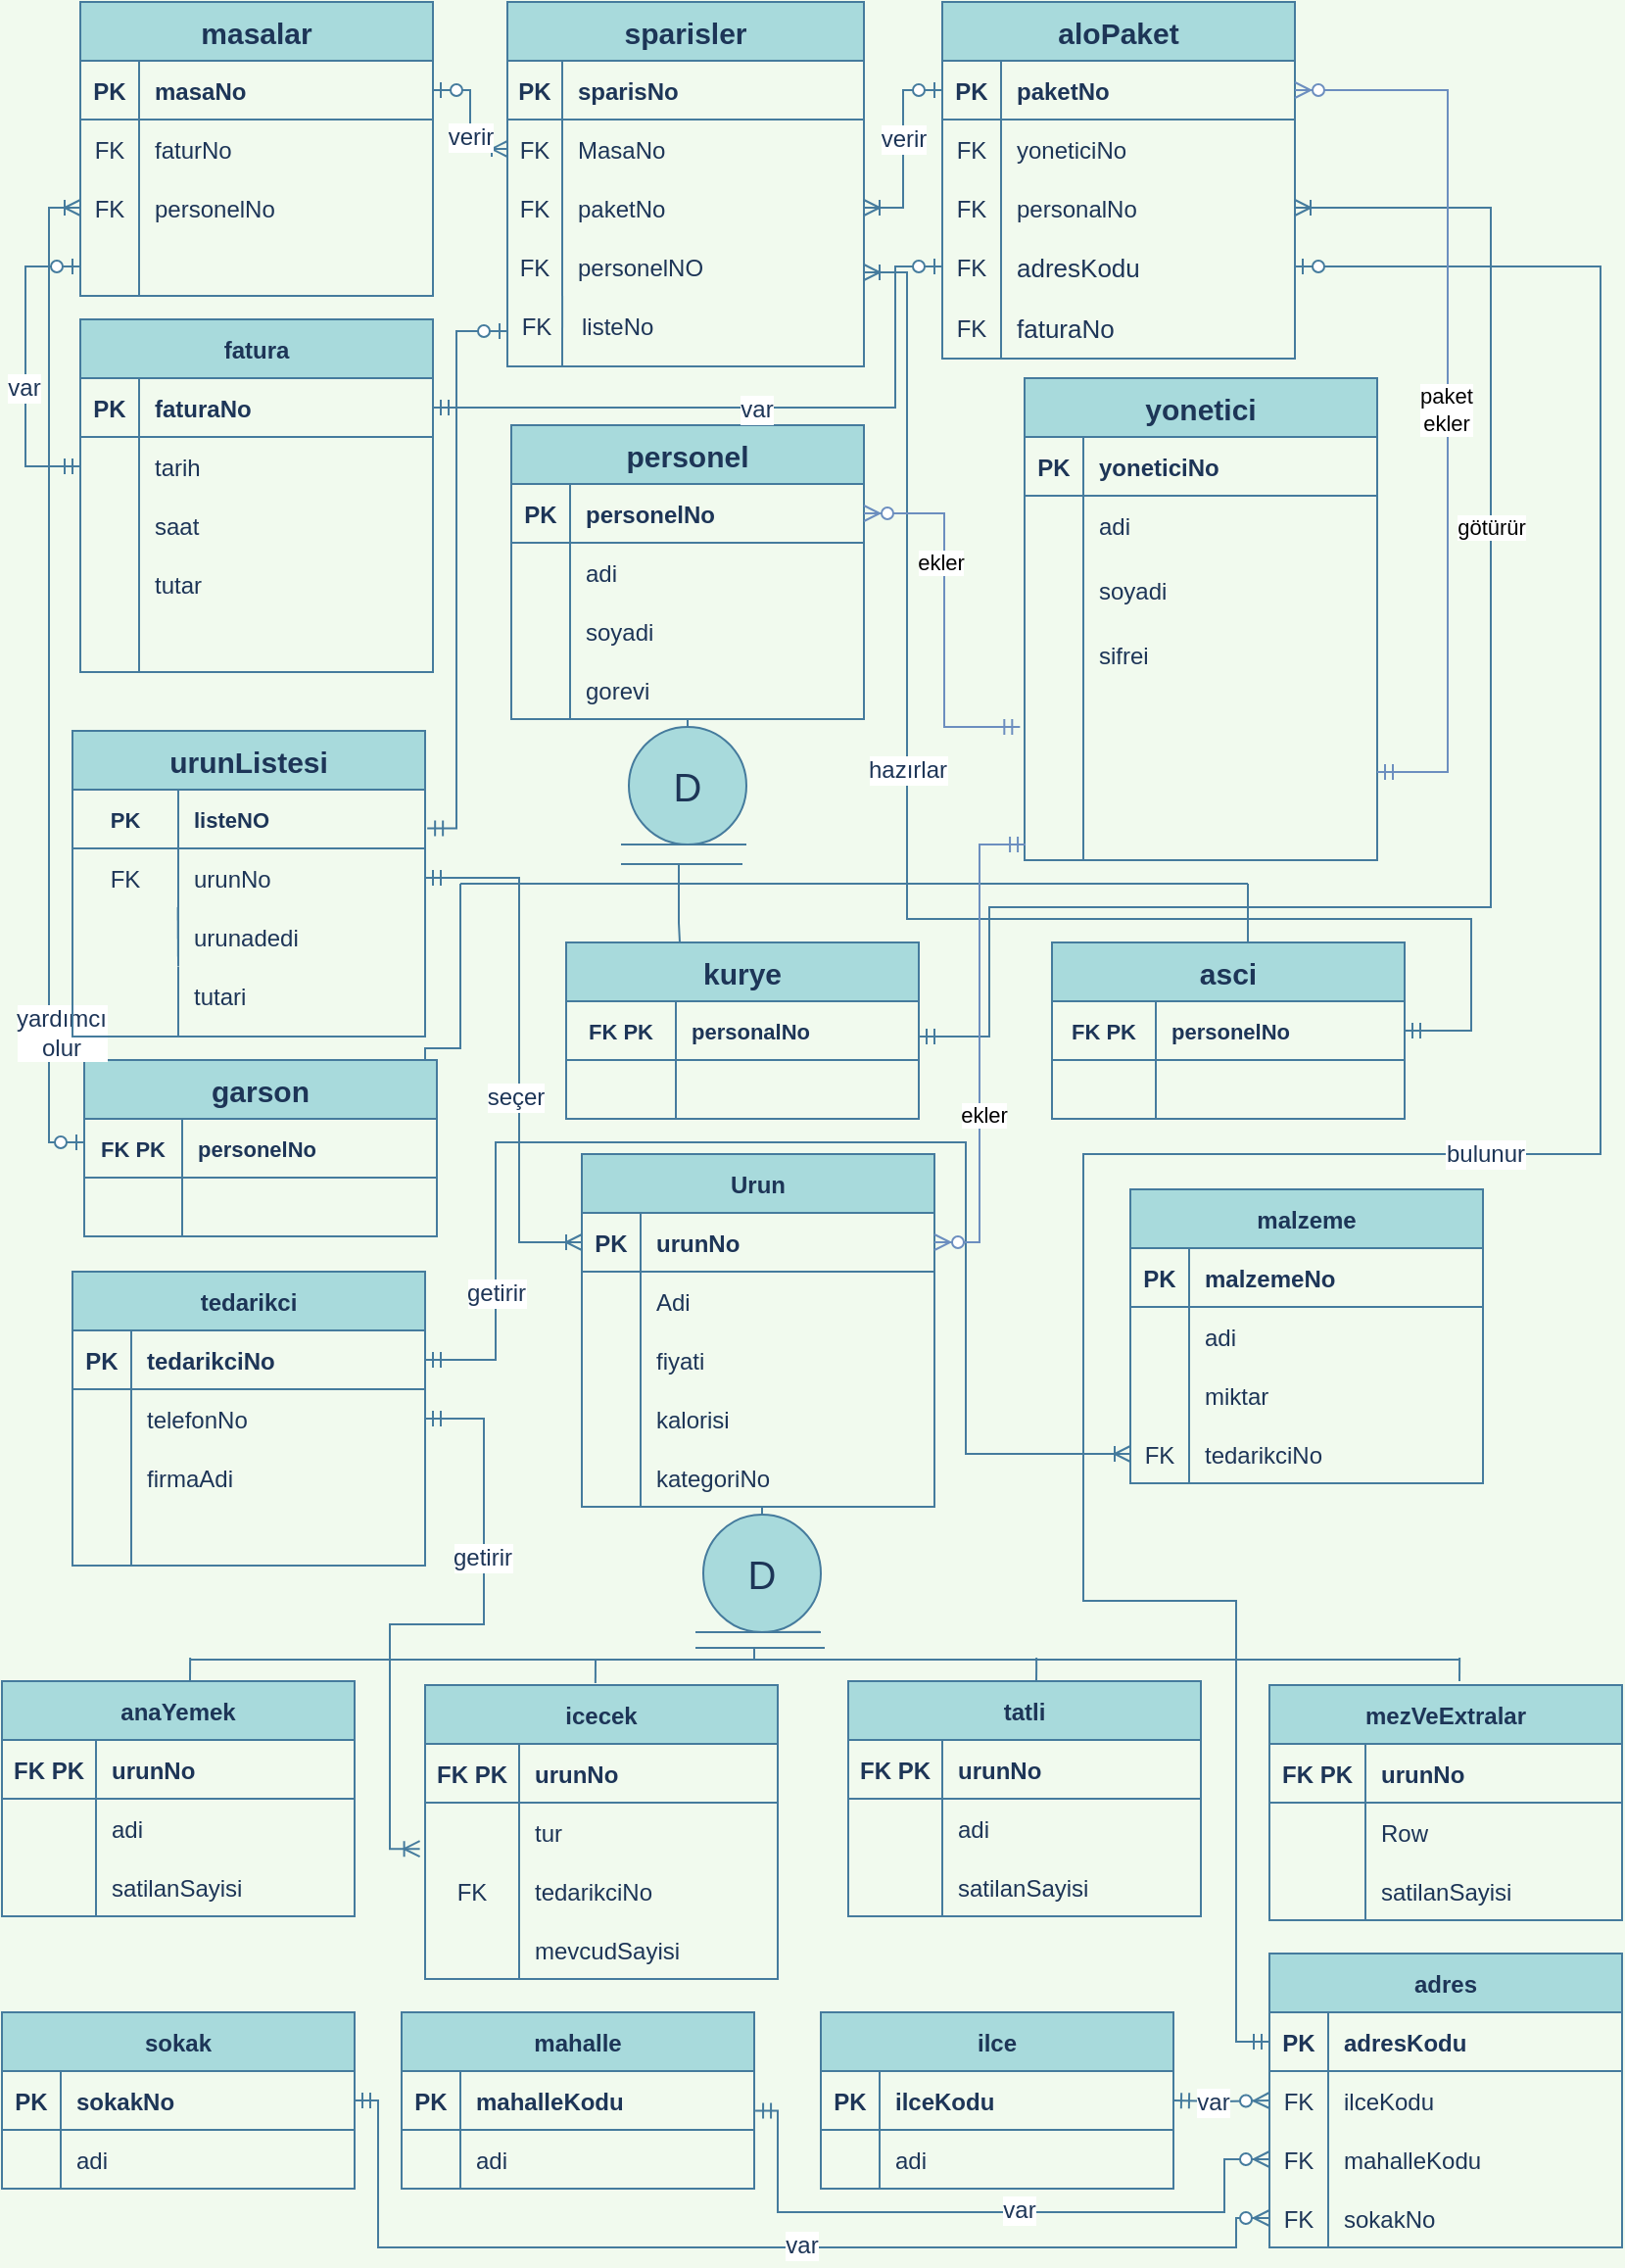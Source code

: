 <mxfile version="20.6.2" type="device"><diagram id="QRDBP7zBNzDWRX8MXN4T" name="Page-1"><mxGraphModel dx="1158" dy="535" grid="1" gridSize="6" guides="1" tooltips="1" connect="1" arrows="1" fold="1" page="1" pageScale="1" pageWidth="827" pageHeight="1169" background="#F1FAEE" math="0" shadow="0"><root><object label="" masaNo="  " id="0"><mxCell/></object><mxCell id="1" parent="0"/><mxCell id="NurT7qfxpV8rVNfoEVjS-14" value="masalar" style="shape=table;startSize=30;container=1;collapsible=1;childLayout=tableLayout;fixedRows=1;rowLines=0;fontStyle=1;align=center;resizeLast=1;rounded=0;shadow=0;sketch=0;fillStyle=auto;strokeColor=#457B9D;fontColor=#1D3557;fillColor=#A8DADC;movable=1;resizable=1;rotatable=1;deletable=1;editable=1;connectable=1;fontSize=15;" parent="1" vertex="1"><mxGeometry x="40" width="180" height="150" as="geometry"/></mxCell><mxCell id="NurT7qfxpV8rVNfoEVjS-15" value="" style="shape=tableRow;horizontal=0;startSize=0;swimlaneHead=0;swimlaneBody=0;fillColor=none;collapsible=0;dropTarget=0;points=[[0,0.5],[1,0.5]];portConstraint=eastwest;top=0;left=0;right=0;bottom=1;rounded=0;shadow=0;sketch=0;fillStyle=auto;strokeColor=#457B9D;fontColor=#1D3557;" parent="NurT7qfxpV8rVNfoEVjS-14" vertex="1"><mxGeometry y="30" width="180" height="30" as="geometry"/></mxCell><mxCell id="NurT7qfxpV8rVNfoEVjS-16" value="PK" style="shape=partialRectangle;connectable=0;fillColor=none;top=0;left=0;bottom=0;right=0;fontStyle=1;overflow=hidden;rounded=0;shadow=0;sketch=0;fillStyle=auto;strokeColor=#457B9D;fontColor=#1D3557;" parent="NurT7qfxpV8rVNfoEVjS-15" vertex="1"><mxGeometry width="30" height="30" as="geometry"><mxRectangle width="30" height="30" as="alternateBounds"/></mxGeometry></mxCell><mxCell id="NurT7qfxpV8rVNfoEVjS-17" value="masaNo" style="shape=partialRectangle;connectable=1;fillColor=none;top=0;left=0;bottom=0;right=0;align=left;spacingLeft=6;fontStyle=1;overflow=hidden;rounded=0;shadow=0;sketch=0;fillStyle=auto;strokeColor=#457B9D;fontColor=#1D3557;movable=1;resizable=1;rotatable=1;deletable=1;editable=1;" parent="NurT7qfxpV8rVNfoEVjS-15" vertex="1"><mxGeometry x="30" width="150" height="30" as="geometry"><mxRectangle width="150" height="30" as="alternateBounds"/></mxGeometry></mxCell><mxCell id="NurT7qfxpV8rVNfoEVjS-18" value="" style="shape=tableRow;horizontal=0;startSize=0;swimlaneHead=0;swimlaneBody=0;fillColor=none;collapsible=0;dropTarget=0;points=[[0,0.5],[1,0.5]];portConstraint=eastwest;top=0;left=0;right=0;bottom=0;rounded=0;shadow=0;sketch=0;fillStyle=auto;strokeColor=#457B9D;fontColor=#1D3557;" parent="NurT7qfxpV8rVNfoEVjS-14" vertex="1"><mxGeometry y="60" width="180" height="30" as="geometry"/></mxCell><mxCell id="NurT7qfxpV8rVNfoEVjS-19" value="FK" style="shape=partialRectangle;connectable=0;fillColor=none;top=0;left=0;bottom=0;right=0;editable=1;overflow=hidden;rounded=0;shadow=0;sketch=0;fillStyle=auto;strokeColor=#457B9D;fontColor=#1D3557;" parent="NurT7qfxpV8rVNfoEVjS-18" vertex="1"><mxGeometry width="30" height="30" as="geometry"><mxRectangle width="30" height="30" as="alternateBounds"/></mxGeometry></mxCell><mxCell id="NurT7qfxpV8rVNfoEVjS-20" value="faturNo" style="shape=partialRectangle;connectable=0;fillColor=none;top=0;left=0;bottom=0;right=0;align=left;spacingLeft=6;overflow=hidden;rounded=0;shadow=0;sketch=0;fillStyle=auto;strokeColor=#457B9D;fontColor=#1D3557;" parent="NurT7qfxpV8rVNfoEVjS-18" vertex="1"><mxGeometry x="30" width="150" height="30" as="geometry"><mxRectangle width="150" height="30" as="alternateBounds"/></mxGeometry></mxCell><mxCell id="NurT7qfxpV8rVNfoEVjS-21" value="" style="shape=tableRow;horizontal=0;startSize=0;swimlaneHead=0;swimlaneBody=0;fillColor=none;collapsible=0;dropTarget=0;points=[[0,0.5],[1,0.5]];portConstraint=eastwest;top=0;left=0;right=0;bottom=0;rounded=0;shadow=0;sketch=0;fillStyle=auto;strokeColor=#457B9D;fontColor=#1D3557;" parent="NurT7qfxpV8rVNfoEVjS-14" vertex="1"><mxGeometry y="90" width="180" height="30" as="geometry"/></mxCell><mxCell id="NurT7qfxpV8rVNfoEVjS-22" value="FK" style="shape=partialRectangle;connectable=0;fillColor=none;top=0;left=0;bottom=0;right=0;editable=1;overflow=hidden;rounded=0;shadow=0;sketch=0;fillStyle=auto;strokeColor=#457B9D;fontColor=#1D3557;" parent="NurT7qfxpV8rVNfoEVjS-21" vertex="1"><mxGeometry width="30" height="30" as="geometry"><mxRectangle width="30" height="30" as="alternateBounds"/></mxGeometry></mxCell><mxCell id="NurT7qfxpV8rVNfoEVjS-23" value="personelNo" style="shape=partialRectangle;connectable=0;fillColor=none;top=0;left=0;bottom=0;right=0;align=left;spacingLeft=6;overflow=hidden;rounded=0;shadow=0;sketch=0;fillStyle=auto;strokeColor=#457B9D;fontColor=#1D3557;" parent="NurT7qfxpV8rVNfoEVjS-21" vertex="1"><mxGeometry x="30" width="150" height="30" as="geometry"><mxRectangle width="150" height="30" as="alternateBounds"/></mxGeometry></mxCell><mxCell id="NurT7qfxpV8rVNfoEVjS-24" value="" style="shape=tableRow;horizontal=0;startSize=0;swimlaneHead=0;swimlaneBody=0;fillColor=none;collapsible=0;dropTarget=0;points=[[0,0.5],[1,0.5]];portConstraint=eastwest;top=0;left=0;right=0;bottom=0;rounded=0;shadow=0;sketch=0;fillStyle=auto;strokeColor=#457B9D;fontColor=#1D3557;" parent="NurT7qfxpV8rVNfoEVjS-14" vertex="1"><mxGeometry y="120" width="180" height="30" as="geometry"/></mxCell><mxCell id="NurT7qfxpV8rVNfoEVjS-25" value="" style="shape=partialRectangle;connectable=0;fillColor=none;top=0;left=0;bottom=0;right=0;editable=1;overflow=hidden;rounded=0;shadow=0;sketch=0;fillStyle=auto;strokeColor=#457B9D;fontColor=#1D3557;" parent="NurT7qfxpV8rVNfoEVjS-24" vertex="1"><mxGeometry width="30" height="30" as="geometry"><mxRectangle width="30" height="30" as="alternateBounds"/></mxGeometry></mxCell><mxCell id="NurT7qfxpV8rVNfoEVjS-26" value="" style="shape=partialRectangle;connectable=0;fillColor=none;top=0;left=0;bottom=0;right=0;align=left;spacingLeft=6;overflow=hidden;rounded=0;shadow=0;sketch=0;fillStyle=auto;strokeColor=#457B9D;fontColor=#1D3557;" parent="NurT7qfxpV8rVNfoEVjS-24" vertex="1"><mxGeometry x="30" width="150" height="30" as="geometry"><mxRectangle width="150" height="30" as="alternateBounds"/></mxGeometry></mxCell><mxCell id="NurT7qfxpV8rVNfoEVjS-31" value="sparisler" style="shape=table;startSize=30;container=1;collapsible=1;childLayout=tableLayout;fixedRows=1;rowLines=0;fontStyle=1;align=center;resizeLast=1;rounded=0;shadow=0;sketch=0;fillStyle=auto;strokeColor=#457B9D;fontColor=#1D3557;fillColor=#A8DADC;fontSize=15;" parent="1" vertex="1"><mxGeometry x="258" width="182" height="186" as="geometry"/></mxCell><mxCell id="NurT7qfxpV8rVNfoEVjS-32" value="" style="shape=tableRow;horizontal=0;startSize=0;swimlaneHead=0;swimlaneBody=0;fillColor=none;collapsible=0;dropTarget=0;points=[[0,0.5],[1,0.5]];portConstraint=eastwest;top=0;left=0;right=0;bottom=1;rounded=0;shadow=0;sketch=0;fillStyle=auto;strokeColor=#457B9D;fontColor=#1D3557;" parent="NurT7qfxpV8rVNfoEVjS-31" vertex="1"><mxGeometry y="30" width="182" height="30" as="geometry"/></mxCell><mxCell id="NurT7qfxpV8rVNfoEVjS-33" value="PK" style="shape=partialRectangle;connectable=0;fillColor=none;top=0;left=0;bottom=0;right=0;fontStyle=1;overflow=hidden;rounded=0;shadow=0;sketch=0;fillStyle=auto;strokeColor=#457B9D;fontColor=#1D3557;" parent="NurT7qfxpV8rVNfoEVjS-32" vertex="1"><mxGeometry width="28" height="30" as="geometry"><mxRectangle width="28" height="30" as="alternateBounds"/></mxGeometry></mxCell><mxCell id="NurT7qfxpV8rVNfoEVjS-34" value="sparisNo" style="shape=partialRectangle;connectable=0;fillColor=none;top=0;left=0;bottom=0;right=0;align=left;spacingLeft=6;fontStyle=1;overflow=hidden;rounded=0;shadow=0;sketch=0;fillStyle=auto;strokeColor=#457B9D;fontColor=#1D3557;" parent="NurT7qfxpV8rVNfoEVjS-32" vertex="1"><mxGeometry x="28" width="154" height="30" as="geometry"><mxRectangle width="154" height="30" as="alternateBounds"/></mxGeometry></mxCell><mxCell id="NurT7qfxpV8rVNfoEVjS-35" value="" style="shape=tableRow;horizontal=0;startSize=0;swimlaneHead=0;swimlaneBody=0;fillColor=none;collapsible=0;dropTarget=0;points=[[0,0.5],[1,0.5]];portConstraint=eastwest;top=0;left=0;right=0;bottom=0;rounded=0;shadow=0;sketch=0;fillStyle=auto;strokeColor=#457B9D;fontColor=#1D3557;" parent="NurT7qfxpV8rVNfoEVjS-31" vertex="1"><mxGeometry y="60" width="182" height="30" as="geometry"/></mxCell><mxCell id="NurT7qfxpV8rVNfoEVjS-36" value="FK" style="shape=partialRectangle;connectable=0;fillColor=none;top=0;left=0;bottom=0;right=0;editable=1;overflow=hidden;rounded=0;shadow=0;sketch=0;fillStyle=auto;strokeColor=#457B9D;fontColor=#1D3557;" parent="NurT7qfxpV8rVNfoEVjS-35" vertex="1"><mxGeometry width="28" height="30" as="geometry"><mxRectangle width="28" height="30" as="alternateBounds"/></mxGeometry></mxCell><mxCell id="NurT7qfxpV8rVNfoEVjS-37" value="MasaNo" style="shape=partialRectangle;connectable=0;fillColor=none;top=0;left=0;bottom=0;right=0;align=left;spacingLeft=6;overflow=hidden;rounded=0;shadow=0;sketch=0;fillStyle=auto;strokeColor=#457B9D;fontColor=#1D3557;" parent="NurT7qfxpV8rVNfoEVjS-35" vertex="1"><mxGeometry x="28" width="154" height="30" as="geometry"><mxRectangle width="154" height="30" as="alternateBounds"/></mxGeometry></mxCell><mxCell id="NurT7qfxpV8rVNfoEVjS-38" value="" style="shape=tableRow;horizontal=0;startSize=0;swimlaneHead=0;swimlaneBody=0;fillColor=none;collapsible=0;dropTarget=0;points=[[0,0.5],[1,0.5]];portConstraint=eastwest;top=0;left=0;right=0;bottom=0;rounded=0;shadow=0;sketch=0;fillStyle=auto;strokeColor=#457B9D;fontColor=#1D3557;" parent="NurT7qfxpV8rVNfoEVjS-31" vertex="1"><mxGeometry y="90" width="182" height="30" as="geometry"/></mxCell><mxCell id="NurT7qfxpV8rVNfoEVjS-39" value="FK" style="shape=partialRectangle;connectable=0;fillColor=none;top=0;left=0;bottom=0;right=0;editable=1;overflow=hidden;rounded=0;shadow=0;sketch=0;fillStyle=auto;strokeColor=#457B9D;fontColor=#1D3557;" parent="NurT7qfxpV8rVNfoEVjS-38" vertex="1"><mxGeometry width="28" height="30" as="geometry"><mxRectangle width="28" height="30" as="alternateBounds"/></mxGeometry></mxCell><mxCell id="NurT7qfxpV8rVNfoEVjS-40" value="paketNo" style="shape=partialRectangle;connectable=0;fillColor=none;top=0;left=0;bottom=0;right=0;align=left;spacingLeft=6;overflow=hidden;rounded=0;shadow=0;sketch=0;fillStyle=auto;strokeColor=#457B9D;fontColor=#1D3557;" parent="NurT7qfxpV8rVNfoEVjS-38" vertex="1"><mxGeometry x="28" width="154" height="30" as="geometry"><mxRectangle width="154" height="30" as="alternateBounds"/></mxGeometry></mxCell><mxCell id="NurT7qfxpV8rVNfoEVjS-41" value="" style="shape=tableRow;horizontal=0;startSize=0;swimlaneHead=0;swimlaneBody=0;fillColor=none;collapsible=0;dropTarget=0;points=[[0,0.5],[1,0.5]];portConstraint=eastwest;top=0;left=0;right=0;bottom=0;rounded=0;shadow=0;sketch=0;fillStyle=auto;strokeColor=#457B9D;fontColor=#1D3557;fontStyle=1" parent="NurT7qfxpV8rVNfoEVjS-31" vertex="1"><mxGeometry y="120" width="182" height="30" as="geometry"/></mxCell><mxCell id="NurT7qfxpV8rVNfoEVjS-42" value="FK" style="shape=partialRectangle;connectable=0;fillColor=none;top=0;left=0;bottom=0;right=0;editable=1;overflow=hidden;rounded=0;shadow=0;sketch=0;fillStyle=auto;strokeColor=#457B9D;fontColor=#1D3557;" parent="NurT7qfxpV8rVNfoEVjS-41" vertex="1"><mxGeometry width="28" height="30" as="geometry"><mxRectangle width="28" height="30" as="alternateBounds"/></mxGeometry></mxCell><mxCell id="NurT7qfxpV8rVNfoEVjS-43" value="personelNO" style="shape=partialRectangle;connectable=0;fillColor=none;top=0;left=0;bottom=0;right=0;align=left;spacingLeft=6;overflow=hidden;rounded=0;shadow=0;sketch=0;fillStyle=auto;strokeColor=#457B9D;fontColor=#1D3557;" parent="NurT7qfxpV8rVNfoEVjS-41" vertex="1"><mxGeometry x="28" width="154" height="30" as="geometry"><mxRectangle width="154" height="30" as="alternateBounds"/></mxGeometry></mxCell><mxCell id="NurT7qfxpV8rVNfoEVjS-44" value="aloPaket" style="shape=table;startSize=30;container=1;collapsible=1;childLayout=tableLayout;fixedRows=1;rowLines=0;fontStyle=1;align=center;resizeLast=1;rounded=0;shadow=0;sketch=0;fillStyle=auto;strokeColor=#457B9D;fontColor=#1D3557;fillColor=#A8DADC;fontSize=15;" parent="1" vertex="1"><mxGeometry x="480" width="180" height="182" as="geometry"/></mxCell><mxCell id="NurT7qfxpV8rVNfoEVjS-45" value="" style="shape=tableRow;horizontal=0;startSize=0;swimlaneHead=0;swimlaneBody=0;fillColor=none;collapsible=0;dropTarget=0;points=[[0,0.5],[1,0.5]];portConstraint=eastwest;top=0;left=0;right=0;bottom=1;rounded=0;shadow=0;sketch=0;fillStyle=auto;strokeColor=#457B9D;fontColor=#1D3557;" parent="NurT7qfxpV8rVNfoEVjS-44" vertex="1"><mxGeometry y="30" width="180" height="30" as="geometry"/></mxCell><mxCell id="NurT7qfxpV8rVNfoEVjS-46" value="PK" style="shape=partialRectangle;connectable=0;fillColor=none;top=0;left=0;bottom=0;right=0;fontStyle=1;overflow=hidden;rounded=0;shadow=0;sketch=0;fillStyle=auto;strokeColor=#457B9D;fontColor=#1D3557;" parent="NurT7qfxpV8rVNfoEVjS-45" vertex="1"><mxGeometry width="30" height="30" as="geometry"><mxRectangle width="30" height="30" as="alternateBounds"/></mxGeometry></mxCell><mxCell id="NurT7qfxpV8rVNfoEVjS-47" value="paketNo" style="shape=partialRectangle;connectable=0;fillColor=none;top=0;left=0;bottom=0;right=0;align=left;spacingLeft=6;fontStyle=1;overflow=hidden;rounded=0;shadow=0;sketch=0;fillStyle=auto;strokeColor=#457B9D;fontColor=#1D3557;" parent="NurT7qfxpV8rVNfoEVjS-45" vertex="1"><mxGeometry x="30" width="150" height="30" as="geometry"><mxRectangle width="150" height="30" as="alternateBounds"/></mxGeometry></mxCell><mxCell id="NurT7qfxpV8rVNfoEVjS-48" value="" style="shape=tableRow;horizontal=0;startSize=0;swimlaneHead=0;swimlaneBody=0;fillColor=none;collapsible=0;dropTarget=0;points=[[0,0.5],[1,0.5]];portConstraint=eastwest;top=0;left=0;right=0;bottom=0;rounded=0;shadow=0;sketch=0;fillStyle=auto;strokeColor=#457B9D;fontColor=#1D3557;" parent="NurT7qfxpV8rVNfoEVjS-44" vertex="1"><mxGeometry y="60" width="180" height="30" as="geometry"/></mxCell><mxCell id="NurT7qfxpV8rVNfoEVjS-49" value="FK" style="shape=partialRectangle;connectable=0;fillColor=none;top=0;left=0;bottom=0;right=0;editable=1;overflow=hidden;rounded=0;shadow=0;sketch=0;fillStyle=auto;strokeColor=#457B9D;fontColor=#1D3557;" parent="NurT7qfxpV8rVNfoEVjS-48" vertex="1"><mxGeometry width="30" height="30" as="geometry"><mxRectangle width="30" height="30" as="alternateBounds"/></mxGeometry></mxCell><mxCell id="NurT7qfxpV8rVNfoEVjS-50" value="yoneticiNo" style="shape=partialRectangle;connectable=0;fillColor=none;top=0;left=0;bottom=0;right=0;align=left;spacingLeft=6;overflow=hidden;rounded=0;shadow=0;sketch=0;fillStyle=auto;strokeColor=#457B9D;fontColor=#1D3557;" parent="NurT7qfxpV8rVNfoEVjS-48" vertex="1"><mxGeometry x="30" width="150" height="30" as="geometry"><mxRectangle width="150" height="30" as="alternateBounds"/></mxGeometry></mxCell><mxCell id="NurT7qfxpV8rVNfoEVjS-54" value="" style="shape=tableRow;horizontal=0;startSize=0;swimlaneHead=0;swimlaneBody=0;fillColor=none;collapsible=0;dropTarget=0;points=[[0,0.5],[1,0.5]];portConstraint=eastwest;top=0;left=0;right=0;bottom=0;rounded=0;shadow=0;sketch=0;fillStyle=auto;strokeColor=#457B9D;fontColor=#1D3557;" parent="NurT7qfxpV8rVNfoEVjS-44" vertex="1"><mxGeometry y="90" width="180" height="30" as="geometry"/></mxCell><mxCell id="NurT7qfxpV8rVNfoEVjS-55" value="FK" style="shape=partialRectangle;connectable=0;fillColor=none;top=0;left=0;bottom=0;right=0;editable=1;overflow=hidden;rounded=0;shadow=0;sketch=0;fillStyle=auto;strokeColor=#457B9D;fontColor=#1D3557;" parent="NurT7qfxpV8rVNfoEVjS-54" vertex="1"><mxGeometry width="30" height="30" as="geometry"><mxRectangle width="30" height="30" as="alternateBounds"/></mxGeometry></mxCell><mxCell id="NurT7qfxpV8rVNfoEVjS-56" value="personalNo" style="shape=partialRectangle;connectable=0;fillColor=none;top=0;left=0;bottom=0;right=0;align=left;spacingLeft=6;overflow=hidden;rounded=0;shadow=0;sketch=0;fillStyle=auto;strokeColor=#457B9D;fontColor=#1D3557;" parent="NurT7qfxpV8rVNfoEVjS-54" vertex="1"><mxGeometry x="30" width="150" height="30" as="geometry"><mxRectangle width="150" height="30" as="alternateBounds"/></mxGeometry></mxCell><mxCell id="NurT7qfxpV8rVNfoEVjS-145" value="" style="shape=tableRow;horizontal=0;startSize=0;swimlaneHead=0;swimlaneBody=0;fillColor=none;collapsible=0;dropTarget=0;points=[[0,0.5],[1,0.5]];portConstraint=eastwest;top=0;left=0;right=0;bottom=0;rounded=0;shadow=0;sketch=0;fillStyle=auto;strokeColor=#457B9D;strokeWidth=6;fontSize=13;fontColor=#1D3557;" parent="NurT7qfxpV8rVNfoEVjS-44" vertex="1"><mxGeometry y="120" width="180" height="30" as="geometry"/></mxCell><mxCell id="NurT7qfxpV8rVNfoEVjS-146" value="FK" style="shape=partialRectangle;connectable=0;fillColor=none;top=0;left=0;bottom=0;right=0;editable=1;overflow=hidden;rounded=0;shadow=0;sketch=0;fillStyle=auto;strokeColor=#457B9D;strokeWidth=6;fontSize=12;fontColor=#1D3557;" parent="NurT7qfxpV8rVNfoEVjS-145" vertex="1"><mxGeometry width="30" height="30" as="geometry"><mxRectangle width="30" height="30" as="alternateBounds"/></mxGeometry></mxCell><mxCell id="NurT7qfxpV8rVNfoEVjS-147" value="adresKodu" style="shape=partialRectangle;connectable=0;fillColor=none;top=0;left=0;bottom=0;right=0;align=left;spacingLeft=6;overflow=hidden;rounded=0;shadow=0;sketch=0;fillStyle=auto;strokeColor=#457B9D;strokeWidth=6;fontSize=13;fontColor=#1D3557;" parent="NurT7qfxpV8rVNfoEVjS-145" vertex="1"><mxGeometry x="30" width="150" height="30" as="geometry"><mxRectangle width="150" height="30" as="alternateBounds"/></mxGeometry></mxCell><mxCell id="NurT7qfxpV8rVNfoEVjS-138" value="" style="shape=tableRow;horizontal=0;startSize=0;swimlaneHead=0;swimlaneBody=0;fillColor=none;collapsible=0;dropTarget=0;points=[[0,0.5],[1,0.5]];portConstraint=eastwest;top=0;left=0;right=0;bottom=0;rounded=0;shadow=0;sketch=0;fillStyle=auto;strokeColor=#457B9D;strokeWidth=6;fontSize=15;fontColor=#1D3557;" parent="NurT7qfxpV8rVNfoEVjS-44" vertex="1"><mxGeometry y="150" width="180" height="32" as="geometry"/></mxCell><mxCell id="NurT7qfxpV8rVNfoEVjS-139" value="FK" style="shape=partialRectangle;connectable=0;fillColor=none;top=0;left=0;bottom=0;right=0;editable=1;overflow=hidden;rounded=0;shadow=0;sketch=0;fillStyle=auto;strokeColor=#457B9D;strokeWidth=6;fontSize=12;fontColor=#1D3557;" parent="NurT7qfxpV8rVNfoEVjS-138" vertex="1"><mxGeometry width="30" height="32" as="geometry"><mxRectangle width="30" height="32" as="alternateBounds"/></mxGeometry></mxCell><mxCell id="NurT7qfxpV8rVNfoEVjS-140" value="faturaNo" style="shape=partialRectangle;connectable=0;fillColor=none;top=0;left=0;bottom=0;right=0;align=left;spacingLeft=6;overflow=hidden;rounded=0;shadow=0;sketch=0;fillStyle=auto;strokeColor=#457B9D;strokeWidth=6;fontSize=13;fontColor=#1D3557;" parent="NurT7qfxpV8rVNfoEVjS-138" vertex="1"><mxGeometry x="30" width="150" height="32" as="geometry"><mxRectangle width="150" height="32" as="alternateBounds"/></mxGeometry></mxCell><mxCell id="NurT7qfxpV8rVNfoEVjS-57" value="" style="edgeStyle=orthogonalEdgeStyle;fontSize=12;html=1;endArrow=ERoneToMany;startArrow=ERzeroToOne;rounded=0;strokeColor=#457B9D;fontColor=#1D3557;fillColor=#A8DADC;exitX=1;exitY=0.5;exitDx=0;exitDy=0;entryX=0;entryY=0.5;entryDx=0;entryDy=0;" parent="1" source="NurT7qfxpV8rVNfoEVjS-17" target="NurT7qfxpV8rVNfoEVjS-35" edge="1"><mxGeometry width="100" height="100" relative="1" as="geometry"><mxPoint x="160" y="260" as="sourcePoint"/><mxPoint x="260" y="160" as="targetPoint"/></mxGeometry></mxCell><mxCell id="NurT7qfxpV8rVNfoEVjS-352" value="verir" style="edgeLabel;html=1;align=center;verticalAlign=middle;resizable=0;points=[];fontSize=12;fontColor=#1D3557;" parent="NurT7qfxpV8rVNfoEVjS-57" vertex="1" connectable="0"><mxGeometry x="-0.186" relative="1" as="geometry"><mxPoint y="15" as="offset"/></mxGeometry></mxCell><mxCell id="NurT7qfxpV8rVNfoEVjS-58" value="" style="edgeStyle=orthogonalEdgeStyle;fontSize=12;html=1;endArrow=ERoneToMany;startArrow=ERzeroToOne;rounded=0;strokeColor=#457B9D;fontColor=#1D3557;fillColor=#A8DADC;entryX=1;entryY=0.5;entryDx=0;entryDy=0;exitX=0;exitY=0.5;exitDx=0;exitDy=0;" parent="1" source="NurT7qfxpV8rVNfoEVjS-45" target="NurT7qfxpV8rVNfoEVjS-38" edge="1"><mxGeometry width="100" height="100" relative="1" as="geometry"><mxPoint x="360" y="160" as="sourcePoint"/><mxPoint x="460" y="60" as="targetPoint"/></mxGeometry></mxCell><mxCell id="NurT7qfxpV8rVNfoEVjS-353" value="verir" style="edgeLabel;html=1;align=center;verticalAlign=middle;resizable=0;points=[];fontSize=12;fontColor=#1D3557;" parent="NurT7qfxpV8rVNfoEVjS-58" vertex="1" connectable="0"><mxGeometry x="-0.103" relative="1" as="geometry"><mxPoint as="offset"/></mxGeometry></mxCell><mxCell id="NurT7qfxpV8rVNfoEVjS-59" value="personel" style="shape=table;startSize=30;container=1;collapsible=1;childLayout=tableLayout;fixedRows=1;rowLines=0;fontStyle=1;align=center;resizeLast=1;rounded=0;shadow=0;sketch=0;fillStyle=auto;strokeColor=#457B9D;fontColor=#1D3557;fillColor=#A8DADC;fontSize=15;" parent="1" vertex="1"><mxGeometry x="260" y="216" width="180" height="150" as="geometry"/></mxCell><mxCell id="NurT7qfxpV8rVNfoEVjS-60" value="" style="shape=tableRow;horizontal=0;startSize=0;swimlaneHead=0;swimlaneBody=0;fillColor=none;collapsible=0;dropTarget=0;points=[[0,0.5],[1,0.5]];portConstraint=eastwest;top=0;left=0;right=0;bottom=1;rounded=0;shadow=0;sketch=0;fillStyle=auto;strokeColor=#457B9D;fontColor=#1D3557;" parent="NurT7qfxpV8rVNfoEVjS-59" vertex="1"><mxGeometry y="30" width="180" height="30" as="geometry"/></mxCell><mxCell id="NurT7qfxpV8rVNfoEVjS-61" value="PK" style="shape=partialRectangle;connectable=0;fillColor=none;top=0;left=0;bottom=0;right=0;fontStyle=1;overflow=hidden;rounded=0;shadow=0;sketch=0;fillStyle=auto;strokeColor=#457B9D;fontColor=#1D3557;" parent="NurT7qfxpV8rVNfoEVjS-60" vertex="1"><mxGeometry width="30" height="30" as="geometry"><mxRectangle width="30" height="30" as="alternateBounds"/></mxGeometry></mxCell><mxCell id="NurT7qfxpV8rVNfoEVjS-62" value="personelNo" style="shape=partialRectangle;connectable=0;fillColor=none;top=0;left=0;bottom=0;right=0;align=left;spacingLeft=6;fontStyle=1;overflow=hidden;rounded=0;shadow=0;sketch=0;fillStyle=auto;strokeColor=#457B9D;fontColor=#1D3557;" parent="NurT7qfxpV8rVNfoEVjS-60" vertex="1"><mxGeometry x="30" width="150" height="30" as="geometry"><mxRectangle width="150" height="30" as="alternateBounds"/></mxGeometry></mxCell><mxCell id="NurT7qfxpV8rVNfoEVjS-63" value="" style="shape=tableRow;horizontal=0;startSize=0;swimlaneHead=0;swimlaneBody=0;fillColor=none;collapsible=0;dropTarget=0;points=[[0,0.5],[1,0.5]];portConstraint=eastwest;top=0;left=0;right=0;bottom=0;rounded=0;shadow=0;sketch=0;fillStyle=auto;strokeColor=#457B9D;fontColor=#1D3557;" parent="NurT7qfxpV8rVNfoEVjS-59" vertex="1"><mxGeometry y="60" width="180" height="30" as="geometry"/></mxCell><mxCell id="NurT7qfxpV8rVNfoEVjS-64" value="" style="shape=partialRectangle;connectable=0;fillColor=none;top=0;left=0;bottom=0;right=0;editable=1;overflow=hidden;rounded=0;shadow=0;sketch=0;fillStyle=auto;strokeColor=#457B9D;fontColor=#1D3557;" parent="NurT7qfxpV8rVNfoEVjS-63" vertex="1"><mxGeometry width="30" height="30" as="geometry"><mxRectangle width="30" height="30" as="alternateBounds"/></mxGeometry></mxCell><mxCell id="NurT7qfxpV8rVNfoEVjS-65" value="adi" style="shape=partialRectangle;connectable=0;fillColor=none;top=0;left=0;bottom=0;right=0;align=left;spacingLeft=6;overflow=hidden;rounded=0;shadow=0;sketch=0;fillStyle=auto;strokeColor=#457B9D;fontColor=#1D3557;" parent="NurT7qfxpV8rVNfoEVjS-63" vertex="1"><mxGeometry x="30" width="150" height="30" as="geometry"><mxRectangle width="150" height="30" as="alternateBounds"/></mxGeometry></mxCell><mxCell id="NurT7qfxpV8rVNfoEVjS-66" value="" style="shape=tableRow;horizontal=0;startSize=0;swimlaneHead=0;swimlaneBody=0;fillColor=none;collapsible=0;dropTarget=0;points=[[0,0.5],[1,0.5]];portConstraint=eastwest;top=0;left=0;right=0;bottom=0;rounded=0;shadow=0;sketch=0;fillStyle=auto;strokeColor=#457B9D;fontColor=#1D3557;" parent="NurT7qfxpV8rVNfoEVjS-59" vertex="1"><mxGeometry y="90" width="180" height="30" as="geometry"/></mxCell><mxCell id="NurT7qfxpV8rVNfoEVjS-67" value="" style="shape=partialRectangle;connectable=0;fillColor=none;top=0;left=0;bottom=0;right=0;editable=1;overflow=hidden;rounded=0;shadow=0;sketch=0;fillStyle=auto;strokeColor=#457B9D;fontColor=#1D3557;" parent="NurT7qfxpV8rVNfoEVjS-66" vertex="1"><mxGeometry width="30" height="30" as="geometry"><mxRectangle width="30" height="30" as="alternateBounds"/></mxGeometry></mxCell><mxCell id="NurT7qfxpV8rVNfoEVjS-68" value="soyadi" style="shape=partialRectangle;connectable=0;fillColor=none;top=0;left=0;bottom=0;right=0;align=left;spacingLeft=6;overflow=hidden;rounded=0;shadow=0;sketch=0;fillStyle=auto;strokeColor=#457B9D;fontColor=#1D3557;" parent="NurT7qfxpV8rVNfoEVjS-66" vertex="1"><mxGeometry x="30" width="150" height="30" as="geometry"><mxRectangle width="150" height="30" as="alternateBounds"/></mxGeometry></mxCell><mxCell id="NurT7qfxpV8rVNfoEVjS-69" value="" style="shape=tableRow;horizontal=0;startSize=0;swimlaneHead=0;swimlaneBody=0;fillColor=none;collapsible=0;dropTarget=0;points=[[0,0.5],[1,0.5]];portConstraint=eastwest;top=0;left=0;right=0;bottom=0;rounded=0;shadow=0;sketch=0;fillStyle=auto;strokeColor=#457B9D;fontColor=#1D3557;" parent="NurT7qfxpV8rVNfoEVjS-59" vertex="1"><mxGeometry y="120" width="180" height="30" as="geometry"/></mxCell><mxCell id="NurT7qfxpV8rVNfoEVjS-70" value="" style="shape=partialRectangle;connectable=0;fillColor=none;top=0;left=0;bottom=0;right=0;editable=1;overflow=hidden;rounded=0;shadow=0;sketch=0;fillStyle=auto;strokeColor=#457B9D;fontColor=#1D3557;" parent="NurT7qfxpV8rVNfoEVjS-69" vertex="1"><mxGeometry width="30" height="30" as="geometry"><mxRectangle width="30" height="30" as="alternateBounds"/></mxGeometry></mxCell><mxCell id="NurT7qfxpV8rVNfoEVjS-71" value="gorevi" style="shape=partialRectangle;connectable=0;fillColor=none;top=0;left=0;bottom=0;right=0;align=left;spacingLeft=6;overflow=hidden;rounded=0;shadow=0;sketch=0;fillStyle=auto;strokeColor=#457B9D;fontColor=#1D3557;" parent="NurT7qfxpV8rVNfoEVjS-69" vertex="1"><mxGeometry x="30" width="150" height="30" as="geometry"><mxRectangle width="150" height="30" as="alternateBounds"/></mxGeometry></mxCell><mxCell id="NurT7qfxpV8rVNfoEVjS-82" value="&lt;font style=&quot;font-size: 20px;&quot;&gt;D&lt;/font&gt;" style="shape=tapeData;whiteSpace=wrap;html=1;perimeter=ellipsePerimeter;rounded=0;shadow=0;sketch=0;fillStyle=auto;strokeColor=#457B9D;fontColor=#1D3557;fillColor=#A8DADC;" parent="1" vertex="1"><mxGeometry x="320" y="370" width="60" height="60" as="geometry"/></mxCell><mxCell id="NurT7qfxpV8rVNfoEVjS-84" value="" style="endArrow=none;html=1;rounded=0;strokeColor=#457B9D;fontSize=20;fontColor=#1D3557;fillColor=#A8DADC;" parent="1" edge="1"><mxGeometry width="50" height="50" relative="1" as="geometry"><mxPoint x="316" y="430" as="sourcePoint"/><mxPoint x="376" y="430" as="targetPoint"/><Array as="points"/></mxGeometry></mxCell><mxCell id="NurT7qfxpV8rVNfoEVjS-85" value="" style="endArrow=none;html=1;rounded=0;strokeColor=#457B9D;fontSize=20;fontColor=#1D3557;fillColor=#A8DADC;exitX=0.5;exitY=0;exitDx=0;exitDy=0;" parent="1" source="NurT7qfxpV8rVNfoEVjS-82" target="NurT7qfxpV8rVNfoEVjS-69" edge="1"><mxGeometry width="50" height="50" relative="1" as="geometry"><mxPoint x="390" y="510" as="sourcePoint"/><mxPoint x="440" y="460" as="targetPoint"/></mxGeometry></mxCell><mxCell id="NurT7qfxpV8rVNfoEVjS-86" value="garson" style="shape=table;startSize=30;container=1;collapsible=1;childLayout=tableLayout;fixedRows=1;rowLines=0;fontStyle=1;align=center;resizeLast=1;rounded=0;shadow=0;sketch=0;fillStyle=auto;strokeColor=#457B9D;fontSize=15;fontColor=#1D3557;fillColor=#A8DADC;" parent="1" vertex="1"><mxGeometry x="42" y="540" width="180" height="90" as="geometry"/></mxCell><mxCell id="NurT7qfxpV8rVNfoEVjS-87" value="" style="shape=tableRow;horizontal=0;startSize=0;swimlaneHead=0;swimlaneBody=0;fillColor=none;collapsible=0;dropTarget=0;points=[[0,0.5],[1,0.5]];portConstraint=eastwest;top=0;left=0;right=0;bottom=1;rounded=0;shadow=0;sketch=0;fillStyle=auto;strokeColor=#457B9D;fontSize=11;fontColor=#1D3557;" parent="NurT7qfxpV8rVNfoEVjS-86" vertex="1"><mxGeometry y="30" width="180" height="30" as="geometry"/></mxCell><mxCell id="NurT7qfxpV8rVNfoEVjS-88" value="FK PK" style="shape=partialRectangle;connectable=0;fillColor=none;top=0;left=0;bottom=0;right=0;fontStyle=1;overflow=hidden;rounded=0;shadow=0;sketch=0;fillStyle=auto;strokeColor=#457B9D;fontSize=11;fontColor=#1D3557;" parent="NurT7qfxpV8rVNfoEVjS-87" vertex="1"><mxGeometry width="50" height="30" as="geometry"><mxRectangle width="50" height="30" as="alternateBounds"/></mxGeometry></mxCell><mxCell id="NurT7qfxpV8rVNfoEVjS-89" value="personelNo" style="shape=partialRectangle;connectable=0;fillColor=none;top=0;left=0;bottom=0;right=0;align=left;spacingLeft=6;fontStyle=1;overflow=hidden;rounded=0;shadow=0;sketch=0;fillStyle=auto;strokeColor=#457B9D;fontSize=11;fontColor=#1D3557;" parent="NurT7qfxpV8rVNfoEVjS-87" vertex="1"><mxGeometry x="50" width="130" height="30" as="geometry"><mxRectangle width="130" height="30" as="alternateBounds"/></mxGeometry></mxCell><mxCell id="NurT7qfxpV8rVNfoEVjS-333" value="" style="shape=tableRow;horizontal=0;startSize=0;swimlaneHead=0;swimlaneBody=0;fillColor=none;collapsible=0;dropTarget=0;points=[[0,0.5],[1,0.5]];portConstraint=eastwest;top=0;left=0;right=0;bottom=0;rounded=0;shadow=0;sketch=0;fillStyle=auto;strokeColor=#457B9D;strokeWidth=1;fontSize=12;fontColor=#1D3557;" parent="NurT7qfxpV8rVNfoEVjS-86" vertex="1"><mxGeometry y="60" width="180" height="30" as="geometry"/></mxCell><mxCell id="NurT7qfxpV8rVNfoEVjS-334" value="" style="shape=partialRectangle;connectable=0;fillColor=none;top=0;left=0;bottom=0;right=0;editable=1;overflow=hidden;rounded=0;shadow=0;sketch=0;fillStyle=auto;strokeColor=#457B9D;strokeWidth=1;fontSize=12;fontColor=#1D3557;" parent="NurT7qfxpV8rVNfoEVjS-333" vertex="1"><mxGeometry width="50" height="30" as="geometry"><mxRectangle width="50" height="30" as="alternateBounds"/></mxGeometry></mxCell><mxCell id="NurT7qfxpV8rVNfoEVjS-335" value=" " style="shape=partialRectangle;connectable=0;fillColor=none;top=0;left=0;bottom=0;right=0;align=left;spacingLeft=6;overflow=hidden;rounded=0;shadow=0;sketch=0;fillStyle=auto;strokeColor=#457B9D;strokeWidth=1;fontSize=12;fontColor=#1D3557;" parent="NurT7qfxpV8rVNfoEVjS-333" vertex="1"><mxGeometry x="50" width="130" height="30" as="geometry"><mxRectangle width="130" height="30" as="alternateBounds"/></mxGeometry></mxCell><mxCell id="NurT7qfxpV8rVNfoEVjS-99" value="kurye" style="shape=table;startSize=30;container=1;collapsible=1;childLayout=tableLayout;fixedRows=1;rowLines=0;fontStyle=1;align=center;resizeLast=1;rounded=0;shadow=0;sketch=0;fillStyle=auto;strokeColor=#457B9D;fontSize=15;fontColor=#1D3557;fillColor=#A8DADC;" parent="1" vertex="1"><mxGeometry x="288" y="480" width="180" height="90" as="geometry"/></mxCell><mxCell id="NurT7qfxpV8rVNfoEVjS-100" value="" style="shape=tableRow;horizontal=0;startSize=0;swimlaneHead=0;swimlaneBody=0;fillColor=none;collapsible=0;dropTarget=0;points=[[0,0.5],[1,0.5]];portConstraint=eastwest;top=0;left=0;right=0;bottom=1;rounded=0;shadow=0;sketch=0;fillStyle=auto;strokeColor=#457B9D;fontSize=11;fontColor=#1D3557;" parent="NurT7qfxpV8rVNfoEVjS-99" vertex="1"><mxGeometry y="30" width="180" height="30" as="geometry"/></mxCell><mxCell id="NurT7qfxpV8rVNfoEVjS-101" value="FK PK" style="shape=partialRectangle;connectable=0;fillColor=none;top=0;left=0;bottom=0;right=0;fontStyle=1;overflow=hidden;rounded=0;shadow=0;sketch=0;fillStyle=auto;strokeColor=#457B9D;fontSize=11;fontColor=#1D3557;" parent="NurT7qfxpV8rVNfoEVjS-100" vertex="1"><mxGeometry width="56" height="30" as="geometry"><mxRectangle width="56" height="30" as="alternateBounds"/></mxGeometry></mxCell><mxCell id="NurT7qfxpV8rVNfoEVjS-102" value="personalNo" style="shape=partialRectangle;connectable=0;fillColor=none;top=0;left=0;bottom=0;right=0;align=left;spacingLeft=6;fontStyle=1;overflow=hidden;rounded=0;shadow=0;sketch=0;fillStyle=auto;strokeColor=#457B9D;fontSize=11;fontColor=#1D3557;" parent="NurT7qfxpV8rVNfoEVjS-100" vertex="1"><mxGeometry x="56" width="124" height="30" as="geometry"><mxRectangle width="124" height="30" as="alternateBounds"/></mxGeometry></mxCell><mxCell id="NurT7qfxpV8rVNfoEVjS-106" value="" style="shape=tableRow;horizontal=0;startSize=0;swimlaneHead=0;swimlaneBody=0;fillColor=none;collapsible=0;dropTarget=0;points=[[0,0.5],[1,0.5]];portConstraint=eastwest;top=0;left=0;right=0;bottom=0;rounded=0;shadow=0;sketch=0;fillStyle=auto;strokeColor=#457B9D;fontSize=11;fontColor=#1D3557;" parent="NurT7qfxpV8rVNfoEVjS-99" vertex="1"><mxGeometry y="60" width="180" height="30" as="geometry"/></mxCell><mxCell id="NurT7qfxpV8rVNfoEVjS-107" value="" style="shape=partialRectangle;connectable=0;fillColor=none;top=0;left=0;bottom=0;right=0;editable=1;overflow=hidden;rounded=0;shadow=0;sketch=0;fillStyle=auto;strokeColor=#457B9D;fontSize=11;fontColor=#1D3557;" parent="NurT7qfxpV8rVNfoEVjS-106" vertex="1"><mxGeometry width="56" height="30" as="geometry"><mxRectangle width="56" height="30" as="alternateBounds"/></mxGeometry></mxCell><mxCell id="NurT7qfxpV8rVNfoEVjS-108" value="" style="shape=partialRectangle;connectable=0;fillColor=none;top=0;left=0;bottom=0;right=0;align=left;spacingLeft=6;overflow=hidden;rounded=0;shadow=0;sketch=0;fillStyle=auto;strokeColor=#457B9D;fontSize=11;fontColor=#1D3557;" parent="NurT7qfxpV8rVNfoEVjS-106" vertex="1"><mxGeometry x="56" width="124" height="30" as="geometry"><mxRectangle width="124" height="30" as="alternateBounds"/></mxGeometry></mxCell><mxCell id="NurT7qfxpV8rVNfoEVjS-125" value="asci" style="shape=table;startSize=30;container=1;collapsible=1;childLayout=tableLayout;fixedRows=1;rowLines=0;fontStyle=1;align=center;resizeLast=1;rounded=0;shadow=0;sketch=0;fillStyle=auto;strokeColor=#457B9D;fontSize=15;fontColor=#1D3557;fillColor=#A8DADC;" parent="1" vertex="1"><mxGeometry x="536" y="480" width="180" height="90" as="geometry"/></mxCell><mxCell id="NurT7qfxpV8rVNfoEVjS-126" value="" style="shape=tableRow;horizontal=0;startSize=0;swimlaneHead=0;swimlaneBody=0;fillColor=none;collapsible=0;dropTarget=0;points=[[0,0.5],[1,0.5]];portConstraint=eastwest;top=0;left=0;right=0;bottom=1;rounded=0;shadow=0;sketch=0;fillStyle=auto;strokeColor=#457B9D;fontSize=11;fontColor=#1D3557;" parent="NurT7qfxpV8rVNfoEVjS-125" vertex="1"><mxGeometry y="30" width="180" height="30" as="geometry"/></mxCell><mxCell id="NurT7qfxpV8rVNfoEVjS-127" value="FK PK" style="shape=partialRectangle;connectable=0;fillColor=none;top=0;left=0;bottom=0;right=0;fontStyle=1;overflow=hidden;rounded=0;shadow=0;sketch=0;fillStyle=auto;strokeColor=#457B9D;fontSize=11;fontColor=#1D3557;" parent="NurT7qfxpV8rVNfoEVjS-126" vertex="1"><mxGeometry width="53" height="30" as="geometry"><mxRectangle width="53" height="30" as="alternateBounds"/></mxGeometry></mxCell><mxCell id="NurT7qfxpV8rVNfoEVjS-128" value="personelNo" style="shape=partialRectangle;connectable=0;fillColor=none;top=0;left=0;bottom=0;right=0;align=left;spacingLeft=6;fontStyle=1;overflow=hidden;rounded=0;shadow=0;sketch=0;fillStyle=auto;strokeColor=#457B9D;fontSize=11;fontColor=#1D3557;" parent="NurT7qfxpV8rVNfoEVjS-126" vertex="1"><mxGeometry x="53" width="127" height="30" as="geometry"><mxRectangle width="127" height="30" as="alternateBounds"/></mxGeometry></mxCell><mxCell id="NurT7qfxpV8rVNfoEVjS-129" value="" style="shape=tableRow;horizontal=0;startSize=0;swimlaneHead=0;swimlaneBody=0;fillColor=none;collapsible=0;dropTarget=0;points=[[0,0.5],[1,0.5]];portConstraint=eastwest;top=0;left=0;right=0;bottom=0;rounded=0;shadow=0;sketch=0;fillStyle=auto;strokeColor=#457B9D;fontSize=11;fontColor=#1D3557;" parent="NurT7qfxpV8rVNfoEVjS-125" vertex="1"><mxGeometry y="60" width="180" height="30" as="geometry"/></mxCell><mxCell id="NurT7qfxpV8rVNfoEVjS-130" value="" style="shape=partialRectangle;connectable=0;fillColor=none;top=0;left=0;bottom=0;right=0;editable=1;overflow=hidden;rounded=0;shadow=0;sketch=0;fillStyle=auto;strokeColor=#457B9D;fontSize=11;fontColor=#1D3557;" parent="NurT7qfxpV8rVNfoEVjS-129" vertex="1"><mxGeometry width="53" height="30" as="geometry"><mxRectangle width="53" height="30" as="alternateBounds"/></mxGeometry></mxCell><mxCell id="NurT7qfxpV8rVNfoEVjS-131" value="" style="shape=partialRectangle;connectable=0;fillColor=none;top=0;left=0;bottom=0;right=0;align=left;spacingLeft=6;overflow=hidden;rounded=0;shadow=0;sketch=0;fillStyle=auto;strokeColor=#457B9D;fontSize=11;fontColor=#1D3557;" parent="NurT7qfxpV8rVNfoEVjS-129" vertex="1"><mxGeometry x="53" width="127" height="30" as="geometry"><mxRectangle width="127" height="30" as="alternateBounds"/></mxGeometry></mxCell><mxCell id="NurT7qfxpV8rVNfoEVjS-154" value="" style="endArrow=none;html=1;rounded=0;strokeColor=#457B9D;strokeWidth=1;fontSize=1;fontColor=#1D3557;fillColor=#A8DADC;" parent="1" edge="1"><mxGeometry relative="1" as="geometry"><mxPoint x="234" y="450" as="sourcePoint"/><mxPoint x="636" y="450" as="targetPoint"/><Array as="points"/></mxGeometry></mxCell><mxCell id="NurT7qfxpV8rVNfoEVjS-155" value="" style="endArrow=none;html=1;rounded=0;strokeColor=#457B9D;strokeWidth=1;fontSize=1;fontColor=#1D3557;fillColor=#A8DADC;" parent="1" edge="1"><mxGeometry relative="1" as="geometry"><mxPoint x="345.5" y="440" as="sourcePoint"/><mxPoint x="346" y="480" as="targetPoint"/><Array as="points"><mxPoint x="345.5" y="470"/></Array></mxGeometry></mxCell><mxCell id="NurT7qfxpV8rVNfoEVjS-156" value="" style="endArrow=none;html=1;rounded=0;strokeColor=#457B9D;strokeWidth=1;fontSize=1;fontColor=#1D3557;fillColor=#A8DADC;" parent="1" edge="1"><mxGeometry relative="1" as="geometry"><mxPoint x="636" y="450" as="sourcePoint"/><mxPoint x="637" y="480" as="targetPoint"/><Array as="points"><mxPoint x="636" y="480"/></Array></mxGeometry></mxCell><mxCell id="NurT7qfxpV8rVNfoEVjS-157" value="" style="endArrow=none;html=1;rounded=0;strokeColor=#457B9D;strokeWidth=1;fontSize=1;fontColor=#1D3557;fillColor=#A8DADC;" parent="1" edge="1"><mxGeometry relative="1" as="geometry"><mxPoint x="234" y="450" as="sourcePoint"/><mxPoint x="216" y="540" as="targetPoint"/><Array as="points"><mxPoint x="234" y="474"/><mxPoint x="234" y="504"/><mxPoint x="234" y="534"/><mxPoint x="216" y="534"/></Array></mxGeometry></mxCell><mxCell id="NurT7qfxpV8rVNfoEVjS-174" value="" style="edgeStyle=orthogonalEdgeStyle;fontSize=12;html=1;endArrow=ERoneToMany;startArrow=ERzeroToOne;rounded=0;strokeColor=#457B9D;strokeWidth=1;fontColor=#1D3557;fillColor=#A8DADC;entryX=0;entryY=0.5;entryDx=0;entryDy=0;exitX=0;exitY=0.4;exitDx=0;exitDy=0;exitPerimeter=0;" parent="1" source="NurT7qfxpV8rVNfoEVjS-87" target="NurT7qfxpV8rVNfoEVjS-21" edge="1"><mxGeometry width="100" height="100" relative="1" as="geometry"><mxPoint x="48" y="522" as="sourcePoint"/><mxPoint x="120" y="330" as="targetPoint"/><Array as="points"><mxPoint x="24" y="582"/><mxPoint x="24" y="105"/></Array></mxGeometry></mxCell><mxCell id="NurT7qfxpV8rVNfoEVjS-356" value="yardımcı &lt;br&gt;olur" style="edgeLabel;html=1;align=center;verticalAlign=middle;resizable=0;points=[];fontSize=12;fontColor=#1D3557;" parent="NurT7qfxpV8rVNfoEVjS-174" vertex="1" connectable="0"><mxGeometry x="-0.426" relative="1" as="geometry"><mxPoint x="6" y="72" as="offset"/></mxGeometry></mxCell><mxCell id="NurT7qfxpV8rVNfoEVjS-179" value="" style="edgeStyle=orthogonalEdgeStyle;fontSize=12;html=1;endArrow=ERoneToMany;startArrow=ERmandOne;rounded=0;strokeColor=#457B9D;strokeWidth=1;fontColor=#1D3557;fillColor=#A8DADC;entryX=1;entryY=0.5;entryDx=0;entryDy=0;" parent="1" target="NurT7qfxpV8rVNfoEVjS-54" edge="1"><mxGeometry width="100" height="100" relative="1" as="geometry"><mxPoint x="468" y="528" as="sourcePoint"/><mxPoint x="670" y="85" as="targetPoint"/><Array as="points"><mxPoint x="504" y="528"/><mxPoint x="504" y="462"/><mxPoint x="760" y="462"/><mxPoint x="760" y="105"/></Array></mxGeometry></mxCell><mxCell id="fCzlEzJ8b2o7ta__vjEM-1" value="götürür" style="edgeLabel;html=1;align=center;verticalAlign=middle;resizable=0;points=[];" parent="NurT7qfxpV8rVNfoEVjS-179" vertex="1" connectable="0"><mxGeometry x="0.354" relative="1" as="geometry"><mxPoint as="offset"/></mxGeometry></mxCell><mxCell id="NurT7qfxpV8rVNfoEVjS-180" value="" style="edgeStyle=orthogonalEdgeStyle;fontSize=12;html=1;endArrow=ERoneToMany;startArrow=ERmandOne;rounded=0;strokeColor=#457B9D;strokeWidth=1;fontColor=#1D3557;fillColor=#A8DADC;exitX=1;exitY=0.5;exitDx=0;exitDy=0;" parent="1" source="NurT7qfxpV8rVNfoEVjS-126" edge="1"><mxGeometry width="100" height="100" relative="1" as="geometry"><mxPoint x="740" y="585" as="sourcePoint"/><mxPoint x="440" y="138" as="targetPoint"/><Array as="points"><mxPoint x="750" y="525"/><mxPoint x="750" y="468"/><mxPoint x="462" y="468"/><mxPoint x="462" y="138"/><mxPoint x="440" y="138"/></Array></mxGeometry></mxCell><mxCell id="NurT7qfxpV8rVNfoEVjS-359" value="hazırlar" style="edgeLabel;html=1;align=center;verticalAlign=middle;resizable=0;points=[];fontSize=12;fontColor=#1D3557;" parent="NurT7qfxpV8rVNfoEVjS-180" vertex="1" connectable="0"><mxGeometry x="0.245" relative="1" as="geometry"><mxPoint as="offset"/></mxGeometry></mxCell><mxCell id="NurT7qfxpV8rVNfoEVjS-181" value="" style="endArrow=none;html=1;rounded=0;strokeColor=#457B9D;fontSize=20;fontColor=#1D3557;fillColor=#A8DADC;" parent="1" edge="1"><mxGeometry width="50" height="50" relative="1" as="geometry"><mxPoint x="316" y="440" as="sourcePoint"/><mxPoint x="378" y="440" as="targetPoint"/><Array as="points"/></mxGeometry></mxCell><mxCell id="NurT7qfxpV8rVNfoEVjS-182" value="Urun" style="shape=table;startSize=30;container=1;collapsible=1;childLayout=tableLayout;fixedRows=1;rowLines=0;fontStyle=1;align=center;resizeLast=1;rounded=0;shadow=0;sketch=0;fillStyle=auto;strokeColor=#457B9D;strokeWidth=1;fontSize=12;fontColor=#1D3557;fillColor=#A8DADC;" parent="1" vertex="1"><mxGeometry x="296" y="588" width="180" height="180" as="geometry"/></mxCell><mxCell id="NurT7qfxpV8rVNfoEVjS-183" value="" style="shape=tableRow;horizontal=0;startSize=0;swimlaneHead=0;swimlaneBody=0;fillColor=none;collapsible=0;dropTarget=0;points=[[0,0.5],[1,0.5]];portConstraint=eastwest;top=0;left=0;right=0;bottom=1;rounded=0;shadow=0;sketch=0;fillStyle=auto;strokeColor=#457B9D;strokeWidth=1;fontSize=12;fontColor=#1D3557;" parent="NurT7qfxpV8rVNfoEVjS-182" vertex="1"><mxGeometry y="30" width="180" height="30" as="geometry"/></mxCell><mxCell id="NurT7qfxpV8rVNfoEVjS-184" value="PK" style="shape=partialRectangle;connectable=0;fillColor=none;top=0;left=0;bottom=0;right=0;fontStyle=1;overflow=hidden;rounded=0;shadow=0;sketch=0;fillStyle=auto;strokeColor=#457B9D;strokeWidth=1;fontSize=12;fontColor=#1D3557;" parent="NurT7qfxpV8rVNfoEVjS-183" vertex="1"><mxGeometry width="30" height="30" as="geometry"><mxRectangle width="30" height="30" as="alternateBounds"/></mxGeometry></mxCell><mxCell id="NurT7qfxpV8rVNfoEVjS-185" value="urunNo" style="shape=partialRectangle;connectable=0;fillColor=none;top=0;left=0;bottom=0;right=0;align=left;spacingLeft=6;fontStyle=1;overflow=hidden;rounded=0;shadow=0;sketch=0;fillStyle=auto;strokeColor=#457B9D;strokeWidth=1;fontSize=12;fontColor=#1D3557;" parent="NurT7qfxpV8rVNfoEVjS-183" vertex="1"><mxGeometry x="30" width="150" height="30" as="geometry"><mxRectangle width="150" height="30" as="alternateBounds"/></mxGeometry></mxCell><mxCell id="NurT7qfxpV8rVNfoEVjS-186" value="" style="shape=tableRow;horizontal=0;startSize=0;swimlaneHead=0;swimlaneBody=0;fillColor=none;collapsible=0;dropTarget=0;points=[[0,0.5],[1,0.5]];portConstraint=eastwest;top=0;left=0;right=0;bottom=0;rounded=0;shadow=0;sketch=0;fillStyle=auto;strokeColor=#457B9D;strokeWidth=1;fontSize=12;fontColor=#1D3557;" parent="NurT7qfxpV8rVNfoEVjS-182" vertex="1"><mxGeometry y="60" width="180" height="30" as="geometry"/></mxCell><mxCell id="NurT7qfxpV8rVNfoEVjS-187" value="" style="shape=partialRectangle;connectable=0;fillColor=none;top=0;left=0;bottom=0;right=0;editable=1;overflow=hidden;rounded=0;shadow=0;sketch=0;fillStyle=auto;strokeColor=#457B9D;strokeWidth=1;fontSize=12;fontColor=#1D3557;" parent="NurT7qfxpV8rVNfoEVjS-186" vertex="1"><mxGeometry width="30" height="30" as="geometry"><mxRectangle width="30" height="30" as="alternateBounds"/></mxGeometry></mxCell><mxCell id="NurT7qfxpV8rVNfoEVjS-188" value="Adi" style="shape=partialRectangle;connectable=0;fillColor=none;top=0;left=0;bottom=0;right=0;align=left;spacingLeft=6;overflow=hidden;rounded=0;shadow=0;sketch=0;fillStyle=auto;strokeColor=#457B9D;strokeWidth=1;fontSize=12;fontColor=#1D3557;" parent="NurT7qfxpV8rVNfoEVjS-186" vertex="1"><mxGeometry x="30" width="150" height="30" as="geometry"><mxRectangle width="150" height="30" as="alternateBounds"/></mxGeometry></mxCell><mxCell id="NurT7qfxpV8rVNfoEVjS-189" value="" style="shape=tableRow;horizontal=0;startSize=0;swimlaneHead=0;swimlaneBody=0;fillColor=none;collapsible=0;dropTarget=0;points=[[0,0.5],[1,0.5]];portConstraint=eastwest;top=0;left=0;right=0;bottom=0;rounded=0;shadow=0;sketch=0;fillStyle=auto;strokeColor=#457B9D;strokeWidth=6;fontSize=12;fontColor=#1D3557;" parent="NurT7qfxpV8rVNfoEVjS-182" vertex="1"><mxGeometry y="90" width="180" height="30" as="geometry"/></mxCell><mxCell id="NurT7qfxpV8rVNfoEVjS-190" value="" style="shape=partialRectangle;connectable=0;fillColor=none;top=0;left=0;bottom=0;right=0;editable=1;overflow=hidden;rounded=0;shadow=0;sketch=0;fillStyle=auto;strokeColor=#457B9D;strokeWidth=6;fontSize=12;fontColor=#1D3557;" parent="NurT7qfxpV8rVNfoEVjS-189" vertex="1"><mxGeometry width="30" height="30" as="geometry"><mxRectangle width="30" height="30" as="alternateBounds"/></mxGeometry></mxCell><mxCell id="NurT7qfxpV8rVNfoEVjS-191" value="fiyati" style="shape=partialRectangle;connectable=0;fillColor=none;top=0;left=0;bottom=0;right=0;align=left;spacingLeft=6;overflow=hidden;rounded=0;shadow=0;sketch=0;fillStyle=auto;strokeColor=#457B9D;strokeWidth=6;fontSize=12;fontColor=#1D3557;" parent="NurT7qfxpV8rVNfoEVjS-189" vertex="1"><mxGeometry x="30" width="150" height="30" as="geometry"><mxRectangle width="150" height="30" as="alternateBounds"/></mxGeometry></mxCell><mxCell id="NurT7qfxpV8rVNfoEVjS-262" value="" style="shape=tableRow;horizontal=0;startSize=0;swimlaneHead=0;swimlaneBody=0;fillColor=none;collapsible=0;dropTarget=0;points=[[0,0.5],[1,0.5]];portConstraint=eastwest;top=0;left=0;right=0;bottom=0;rounded=0;shadow=0;sketch=0;fillStyle=auto;strokeColor=#457B9D;strokeWidth=1;fontSize=12;fontColor=#1D3557;" parent="NurT7qfxpV8rVNfoEVjS-182" vertex="1"><mxGeometry y="120" width="180" height="30" as="geometry"/></mxCell><mxCell id="NurT7qfxpV8rVNfoEVjS-263" value="" style="shape=partialRectangle;connectable=0;fillColor=none;top=0;left=0;bottom=0;right=0;editable=1;overflow=hidden;rounded=0;shadow=0;sketch=0;fillStyle=auto;strokeColor=#457B9D;strokeWidth=1;fontSize=12;fontColor=#1D3557;" parent="NurT7qfxpV8rVNfoEVjS-262" vertex="1"><mxGeometry width="30" height="30" as="geometry"><mxRectangle width="30" height="30" as="alternateBounds"/></mxGeometry></mxCell><mxCell id="NurT7qfxpV8rVNfoEVjS-264" value="kalorisi" style="shape=partialRectangle;connectable=0;fillColor=none;top=0;left=0;bottom=0;right=0;align=left;spacingLeft=6;overflow=hidden;rounded=0;shadow=0;sketch=0;fillStyle=auto;strokeColor=#457B9D;strokeWidth=1;fontSize=12;fontColor=#1D3557;" parent="NurT7qfxpV8rVNfoEVjS-262" vertex="1"><mxGeometry x="30" width="150" height="30" as="geometry"><mxRectangle width="150" height="30" as="alternateBounds"/></mxGeometry></mxCell><mxCell id="NurT7qfxpV8rVNfoEVjS-192" value="" style="shape=tableRow;horizontal=0;startSize=0;swimlaneHead=0;swimlaneBody=0;fillColor=none;collapsible=0;dropTarget=0;points=[[0,0.5],[1,0.5]];portConstraint=eastwest;top=0;left=0;right=0;bottom=0;rounded=0;shadow=0;sketch=0;fillStyle=auto;strokeColor=#457B9D;strokeWidth=6;fontSize=12;fontColor=#1D3557;" parent="NurT7qfxpV8rVNfoEVjS-182" vertex="1"><mxGeometry y="150" width="180" height="30" as="geometry"/></mxCell><mxCell id="NurT7qfxpV8rVNfoEVjS-193" value="" style="shape=partialRectangle;connectable=0;fillColor=none;top=0;left=0;bottom=0;right=0;editable=1;overflow=hidden;rounded=0;shadow=0;sketch=0;fillStyle=auto;strokeColor=#457B9D;strokeWidth=6;fontSize=12;fontColor=#1D3557;" parent="NurT7qfxpV8rVNfoEVjS-192" vertex="1"><mxGeometry width="30" height="30" as="geometry"><mxRectangle width="30" height="30" as="alternateBounds"/></mxGeometry></mxCell><mxCell id="NurT7qfxpV8rVNfoEVjS-194" value="kategoriNo" style="shape=partialRectangle;connectable=0;fillColor=none;top=0;left=0;bottom=0;right=0;align=left;spacingLeft=6;overflow=hidden;rounded=0;shadow=0;sketch=0;fillStyle=auto;strokeColor=#457B9D;strokeWidth=6;fontSize=12;fontColor=#1D3557;" parent="NurT7qfxpV8rVNfoEVjS-192" vertex="1"><mxGeometry x="30" width="150" height="30" as="geometry"><mxRectangle width="150" height="30" as="alternateBounds"/></mxGeometry></mxCell><mxCell id="NurT7qfxpV8rVNfoEVjS-195" value="anaYemek" style="shape=table;startSize=30;container=1;collapsible=1;childLayout=tableLayout;fixedRows=1;rowLines=0;fontStyle=1;align=center;resizeLast=1;rounded=0;shadow=0;sketch=0;fillStyle=auto;strokeColor=#457B9D;strokeWidth=1;fontSize=12;fontColor=#1D3557;fillColor=#A8DADC;" parent="1" vertex="1"><mxGeometry y="857" width="180" height="120" as="geometry"/></mxCell><mxCell id="NurT7qfxpV8rVNfoEVjS-196" value="" style="shape=tableRow;horizontal=0;startSize=0;swimlaneHead=0;swimlaneBody=0;fillColor=none;collapsible=0;dropTarget=0;points=[[0,0.5],[1,0.5]];portConstraint=eastwest;top=0;left=0;right=0;bottom=1;rounded=0;shadow=0;sketch=0;fillStyle=auto;strokeColor=#457B9D;strokeWidth=1;fontSize=12;fontColor=#1D3557;fontStyle=0" parent="NurT7qfxpV8rVNfoEVjS-195" vertex="1"><mxGeometry y="30" width="180" height="30" as="geometry"/></mxCell><mxCell id="NurT7qfxpV8rVNfoEVjS-197" value="FK PK" style="shape=partialRectangle;connectable=0;fillColor=none;top=0;left=0;bottom=0;right=0;fontStyle=1;overflow=hidden;rounded=0;shadow=0;sketch=0;fillStyle=auto;strokeColor=#457B9D;strokeWidth=1;fontSize=12;fontColor=#1D3557;" parent="NurT7qfxpV8rVNfoEVjS-196" vertex="1"><mxGeometry width="48" height="30" as="geometry"><mxRectangle width="48" height="30" as="alternateBounds"/></mxGeometry></mxCell><mxCell id="NurT7qfxpV8rVNfoEVjS-198" value="urunNo" style="shape=partialRectangle;connectable=0;fillColor=none;top=0;left=0;bottom=0;right=0;align=left;spacingLeft=6;fontStyle=1;overflow=hidden;rounded=0;shadow=0;sketch=0;fillStyle=auto;strokeColor=#457B9D;strokeWidth=1;fontSize=12;fontColor=#1D3557;" parent="NurT7qfxpV8rVNfoEVjS-196" vertex="1"><mxGeometry x="48" width="132" height="30" as="geometry"><mxRectangle width="132" height="30" as="alternateBounds"/></mxGeometry></mxCell><mxCell id="NurT7qfxpV8rVNfoEVjS-199" value="" style="shape=tableRow;horizontal=0;startSize=0;swimlaneHead=0;swimlaneBody=0;fillColor=none;collapsible=0;dropTarget=0;points=[[0,0.5],[1,0.5]];portConstraint=eastwest;top=0;left=0;right=0;bottom=0;rounded=0;shadow=0;sketch=0;fillStyle=auto;strokeColor=#457B9D;strokeWidth=1;fontSize=12;fontColor=#1D3557;" parent="NurT7qfxpV8rVNfoEVjS-195" vertex="1"><mxGeometry y="60" width="180" height="30" as="geometry"/></mxCell><mxCell id="NurT7qfxpV8rVNfoEVjS-200" value="" style="shape=partialRectangle;connectable=0;fillColor=none;top=0;left=0;bottom=0;right=0;editable=1;overflow=hidden;rounded=0;shadow=0;sketch=0;fillStyle=auto;strokeColor=#457B9D;strokeWidth=1;fontSize=12;fontColor=#1D3557;" parent="NurT7qfxpV8rVNfoEVjS-199" vertex="1"><mxGeometry width="48" height="30" as="geometry"><mxRectangle width="48" height="30" as="alternateBounds"/></mxGeometry></mxCell><mxCell id="NurT7qfxpV8rVNfoEVjS-201" value="adi" style="shape=partialRectangle;connectable=0;fillColor=none;top=0;left=0;bottom=0;right=0;align=left;spacingLeft=6;overflow=hidden;rounded=0;shadow=0;sketch=0;fillStyle=auto;strokeColor=#457B9D;strokeWidth=1;fontSize=12;fontColor=#1D3557;" parent="NurT7qfxpV8rVNfoEVjS-199" vertex="1"><mxGeometry x="48" width="132" height="30" as="geometry"><mxRectangle width="132" height="30" as="alternateBounds"/></mxGeometry></mxCell><mxCell id="NurT7qfxpV8rVNfoEVjS-336" value="" style="shape=tableRow;horizontal=0;startSize=0;swimlaneHead=0;swimlaneBody=0;fillColor=none;collapsible=0;dropTarget=0;points=[[0,0.5],[1,0.5]];portConstraint=eastwest;top=0;left=0;right=0;bottom=0;rounded=0;shadow=0;sketch=0;fillStyle=auto;strokeColor=#457B9D;strokeWidth=1;fontSize=12;fontColor=#1D3557;" parent="NurT7qfxpV8rVNfoEVjS-195" vertex="1"><mxGeometry y="90" width="180" height="30" as="geometry"/></mxCell><mxCell id="NurT7qfxpV8rVNfoEVjS-337" value="" style="shape=partialRectangle;connectable=0;fillColor=none;top=0;left=0;bottom=0;right=0;editable=1;overflow=hidden;rounded=0;shadow=0;sketch=0;fillStyle=auto;strokeColor=#457B9D;strokeWidth=1;fontSize=12;fontColor=#1D3557;" parent="NurT7qfxpV8rVNfoEVjS-336" vertex="1"><mxGeometry width="48" height="30" as="geometry"><mxRectangle width="48" height="30" as="alternateBounds"/></mxGeometry></mxCell><mxCell id="NurT7qfxpV8rVNfoEVjS-338" value="satilanSayisi" style="shape=partialRectangle;connectable=0;fillColor=none;top=0;left=0;bottom=0;right=0;align=left;spacingLeft=6;overflow=hidden;rounded=0;shadow=0;sketch=0;fillStyle=auto;strokeColor=#457B9D;strokeWidth=1;fontSize=12;fontColor=#1D3557;" parent="NurT7qfxpV8rVNfoEVjS-336" vertex="1"><mxGeometry x="48" width="132" height="30" as="geometry"><mxRectangle width="132" height="30" as="alternateBounds"/></mxGeometry></mxCell><mxCell id="NurT7qfxpV8rVNfoEVjS-208" value="icecek" style="shape=table;startSize=30;container=1;collapsible=1;childLayout=tableLayout;fixedRows=1;rowLines=0;fontStyle=1;align=center;resizeLast=1;rounded=0;shadow=0;sketch=0;fillStyle=auto;strokeColor=#457B9D;strokeWidth=1;fontSize=12;fontColor=#1D3557;fillColor=#A8DADC;" parent="1" vertex="1"><mxGeometry x="216" y="859" width="180" height="150" as="geometry"/></mxCell><mxCell id="NurT7qfxpV8rVNfoEVjS-209" value="" style="shape=tableRow;horizontal=0;startSize=0;swimlaneHead=0;swimlaneBody=0;fillColor=none;collapsible=0;dropTarget=0;points=[[0,0.5],[1,0.5]];portConstraint=eastwest;top=0;left=0;right=0;bottom=1;rounded=0;shadow=0;sketch=0;fillStyle=auto;strokeColor=#457B9D;strokeWidth=1;fontSize=12;fontColor=#1D3557;fontStyle=0" parent="NurT7qfxpV8rVNfoEVjS-208" vertex="1"><mxGeometry y="30" width="180" height="30" as="geometry"/></mxCell><mxCell id="NurT7qfxpV8rVNfoEVjS-210" value="FK PK" style="shape=partialRectangle;connectable=0;fillColor=none;top=0;left=0;bottom=0;right=0;fontStyle=1;overflow=hidden;rounded=0;shadow=0;sketch=0;fillStyle=auto;strokeColor=#457B9D;strokeWidth=1;fontSize=12;fontColor=#1D3557;" parent="NurT7qfxpV8rVNfoEVjS-209" vertex="1"><mxGeometry width="48" height="30" as="geometry"><mxRectangle width="48" height="30" as="alternateBounds"/></mxGeometry></mxCell><mxCell id="NurT7qfxpV8rVNfoEVjS-211" value="urunNo" style="shape=partialRectangle;connectable=0;fillColor=none;top=0;left=0;bottom=0;right=0;align=left;spacingLeft=6;fontStyle=1;overflow=hidden;rounded=0;shadow=0;sketch=0;fillStyle=auto;strokeColor=#457B9D;strokeWidth=1;fontSize=12;fontColor=#1D3557;" parent="NurT7qfxpV8rVNfoEVjS-209" vertex="1"><mxGeometry x="48" width="132" height="30" as="geometry"><mxRectangle width="132" height="30" as="alternateBounds"/></mxGeometry></mxCell><mxCell id="NurT7qfxpV8rVNfoEVjS-212" value="" style="shape=tableRow;horizontal=0;startSize=0;swimlaneHead=0;swimlaneBody=0;fillColor=none;collapsible=0;dropTarget=0;points=[[0,0.5],[1,0.5]];portConstraint=eastwest;top=0;left=0;right=0;bottom=0;rounded=0;shadow=0;sketch=0;fillStyle=auto;strokeColor=#457B9D;strokeWidth=1;fontSize=12;fontColor=#1D3557;" parent="NurT7qfxpV8rVNfoEVjS-208" vertex="1"><mxGeometry y="60" width="180" height="30" as="geometry"/></mxCell><mxCell id="NurT7qfxpV8rVNfoEVjS-213" value="" style="shape=partialRectangle;connectable=0;fillColor=none;top=0;left=0;bottom=0;right=0;editable=1;overflow=hidden;rounded=0;shadow=0;sketch=0;fillStyle=auto;strokeColor=#457B9D;strokeWidth=1;fontSize=12;fontColor=#1D3557;" parent="NurT7qfxpV8rVNfoEVjS-212" vertex="1"><mxGeometry width="48" height="30" as="geometry"><mxRectangle width="48" height="30" as="alternateBounds"/></mxGeometry></mxCell><mxCell id="NurT7qfxpV8rVNfoEVjS-214" value="tur" style="shape=partialRectangle;connectable=0;fillColor=none;top=0;left=0;bottom=0;right=0;align=left;spacingLeft=6;overflow=hidden;rounded=0;shadow=0;sketch=0;fillStyle=auto;strokeColor=#457B9D;strokeWidth=1;fontSize=12;fontColor=#1D3557;" parent="NurT7qfxpV8rVNfoEVjS-212" vertex="1"><mxGeometry x="48" width="132" height="30" as="geometry"><mxRectangle width="132" height="30" as="alternateBounds"/></mxGeometry></mxCell><mxCell id="NurT7qfxpV8rVNfoEVjS-215" value="" style="shape=tableRow;horizontal=0;startSize=0;swimlaneHead=0;swimlaneBody=0;fillColor=none;collapsible=0;dropTarget=0;points=[[0,0.5],[1,0.5]];portConstraint=eastwest;top=0;left=0;right=0;bottom=0;rounded=0;shadow=0;sketch=0;fillStyle=auto;strokeColor=#457B9D;strokeWidth=1;fontSize=12;fontColor=#1D3557;" parent="NurT7qfxpV8rVNfoEVjS-208" vertex="1"><mxGeometry y="90" width="180" height="30" as="geometry"/></mxCell><mxCell id="NurT7qfxpV8rVNfoEVjS-216" value="FK" style="shape=partialRectangle;connectable=0;fillColor=none;top=0;left=0;bottom=0;right=0;editable=1;overflow=hidden;rounded=0;shadow=0;sketch=0;fillStyle=auto;strokeColor=#457B9D;strokeWidth=1;fontSize=12;fontColor=#1D3557;" parent="NurT7qfxpV8rVNfoEVjS-215" vertex="1"><mxGeometry width="48" height="30" as="geometry"><mxRectangle width="48" height="30" as="alternateBounds"/></mxGeometry></mxCell><mxCell id="NurT7qfxpV8rVNfoEVjS-217" value="tedarikciNo" style="shape=partialRectangle;connectable=0;fillColor=none;top=0;left=0;bottom=0;right=0;align=left;spacingLeft=6;overflow=hidden;rounded=0;shadow=0;sketch=0;fillStyle=auto;strokeColor=#457B9D;strokeWidth=1;fontSize=12;fontColor=#1D3557;" parent="NurT7qfxpV8rVNfoEVjS-215" vertex="1"><mxGeometry x="48" width="132" height="30" as="geometry"><mxRectangle width="132" height="30" as="alternateBounds"/></mxGeometry></mxCell><mxCell id="NurT7qfxpV8rVNfoEVjS-218" value="" style="shape=tableRow;horizontal=0;startSize=0;swimlaneHead=0;swimlaneBody=0;fillColor=none;collapsible=0;dropTarget=0;points=[[0,0.5],[1,0.5]];portConstraint=eastwest;top=0;left=0;right=0;bottom=0;rounded=0;shadow=0;sketch=0;fillStyle=auto;strokeColor=#457B9D;strokeWidth=1;fontSize=12;fontColor=#1D3557;" parent="NurT7qfxpV8rVNfoEVjS-208" vertex="1"><mxGeometry y="120" width="180" height="30" as="geometry"/></mxCell><mxCell id="NurT7qfxpV8rVNfoEVjS-219" value="" style="shape=partialRectangle;connectable=0;fillColor=none;top=0;left=0;bottom=0;right=0;editable=1;overflow=hidden;rounded=0;shadow=0;sketch=0;fillStyle=auto;strokeColor=#457B9D;strokeWidth=1;fontSize=12;fontColor=#1D3557;" parent="NurT7qfxpV8rVNfoEVjS-218" vertex="1"><mxGeometry width="48" height="30" as="geometry"><mxRectangle width="48" height="30" as="alternateBounds"/></mxGeometry></mxCell><mxCell id="NurT7qfxpV8rVNfoEVjS-220" value="mevcudSayisi" style="shape=partialRectangle;connectable=0;fillColor=none;top=0;left=0;bottom=0;right=0;align=left;spacingLeft=6;overflow=hidden;rounded=0;shadow=0;sketch=0;fillStyle=auto;strokeColor=#457B9D;strokeWidth=1;fontSize=12;fontColor=#1D3557;" parent="NurT7qfxpV8rVNfoEVjS-218" vertex="1"><mxGeometry x="48" width="132" height="30" as="geometry"><mxRectangle width="132" height="30" as="alternateBounds"/></mxGeometry></mxCell><mxCell id="NurT7qfxpV8rVNfoEVjS-221" value="tatli" style="shape=table;startSize=30;container=1;collapsible=1;childLayout=tableLayout;fixedRows=1;rowLines=0;fontStyle=1;align=center;resizeLast=1;rounded=0;shadow=0;sketch=0;fillStyle=auto;strokeColor=#457B9D;strokeWidth=1;fontSize=12;fontColor=#1D3557;fillColor=#A8DADC;" parent="1" vertex="1"><mxGeometry x="432" y="857" width="180" height="120" as="geometry"/></mxCell><mxCell id="NurT7qfxpV8rVNfoEVjS-222" value="" style="shape=tableRow;horizontal=0;startSize=0;swimlaneHead=0;swimlaneBody=0;fillColor=none;collapsible=0;dropTarget=0;points=[[0,0.5],[1,0.5]];portConstraint=eastwest;top=0;left=0;right=0;bottom=1;rounded=0;shadow=0;sketch=0;fillStyle=auto;strokeColor=#457B9D;strokeWidth=1;fontSize=12;fontColor=#1D3557;fontStyle=0" parent="NurT7qfxpV8rVNfoEVjS-221" vertex="1"><mxGeometry y="30" width="180" height="30" as="geometry"/></mxCell><mxCell id="NurT7qfxpV8rVNfoEVjS-223" value="FK PK" style="shape=partialRectangle;connectable=0;fillColor=none;top=0;left=0;bottom=0;right=0;fontStyle=1;overflow=hidden;rounded=0;shadow=0;sketch=0;fillStyle=auto;strokeColor=#457B9D;strokeWidth=1;fontSize=12;fontColor=#1D3557;" parent="NurT7qfxpV8rVNfoEVjS-222" vertex="1"><mxGeometry width="48" height="30" as="geometry"><mxRectangle width="48" height="30" as="alternateBounds"/></mxGeometry></mxCell><mxCell id="NurT7qfxpV8rVNfoEVjS-224" value="urunNo" style="shape=partialRectangle;connectable=0;fillColor=none;top=0;left=0;bottom=0;right=0;align=left;spacingLeft=6;fontStyle=1;overflow=hidden;rounded=0;shadow=0;sketch=0;fillStyle=auto;strokeColor=#457B9D;strokeWidth=1;fontSize=12;fontColor=#1D3557;" parent="NurT7qfxpV8rVNfoEVjS-222" vertex="1"><mxGeometry x="48" width="132" height="30" as="geometry"><mxRectangle width="132" height="30" as="alternateBounds"/></mxGeometry></mxCell><mxCell id="NurT7qfxpV8rVNfoEVjS-225" value="" style="shape=tableRow;horizontal=0;startSize=0;swimlaneHead=0;swimlaneBody=0;fillColor=none;collapsible=0;dropTarget=0;points=[[0,0.5],[1,0.5]];portConstraint=eastwest;top=0;left=0;right=0;bottom=0;rounded=0;shadow=0;sketch=0;fillStyle=auto;strokeColor=#457B9D;strokeWidth=1;fontSize=12;fontColor=#1D3557;" parent="NurT7qfxpV8rVNfoEVjS-221" vertex="1"><mxGeometry y="60" width="180" height="30" as="geometry"/></mxCell><mxCell id="NurT7qfxpV8rVNfoEVjS-226" value="" style="shape=partialRectangle;connectable=0;fillColor=none;top=0;left=0;bottom=0;right=0;editable=1;overflow=hidden;rounded=0;shadow=0;sketch=0;fillStyle=auto;strokeColor=#457B9D;strokeWidth=1;fontSize=12;fontColor=#1D3557;" parent="NurT7qfxpV8rVNfoEVjS-225" vertex="1"><mxGeometry width="48" height="30" as="geometry"><mxRectangle width="48" height="30" as="alternateBounds"/></mxGeometry></mxCell><mxCell id="NurT7qfxpV8rVNfoEVjS-227" value="adi" style="shape=partialRectangle;connectable=0;fillColor=none;top=0;left=0;bottom=0;right=0;align=left;spacingLeft=6;overflow=hidden;rounded=0;shadow=0;sketch=0;fillStyle=auto;strokeColor=#457B9D;strokeWidth=1;fontSize=12;fontColor=#1D3557;" parent="NurT7qfxpV8rVNfoEVjS-225" vertex="1"><mxGeometry x="48" width="132" height="30" as="geometry"><mxRectangle width="132" height="30" as="alternateBounds"/></mxGeometry></mxCell><mxCell id="NurT7qfxpV8rVNfoEVjS-345" value="" style="shape=tableRow;horizontal=0;startSize=0;swimlaneHead=0;swimlaneBody=0;fillColor=none;collapsible=0;dropTarget=0;points=[[0,0.5],[1,0.5]];portConstraint=eastwest;top=0;left=0;right=0;bottom=0;rounded=0;shadow=0;sketch=0;fillStyle=auto;strokeColor=#457B9D;strokeWidth=1;fontSize=12;fontColor=#1D3557;" parent="NurT7qfxpV8rVNfoEVjS-221" vertex="1"><mxGeometry y="90" width="180" height="30" as="geometry"/></mxCell><mxCell id="NurT7qfxpV8rVNfoEVjS-346" value="" style="shape=partialRectangle;connectable=0;fillColor=none;top=0;left=0;bottom=0;right=0;editable=1;overflow=hidden;rounded=0;shadow=0;sketch=0;fillStyle=auto;strokeColor=#457B9D;strokeWidth=1;fontSize=12;fontColor=#1D3557;" parent="NurT7qfxpV8rVNfoEVjS-345" vertex="1"><mxGeometry width="48" height="30" as="geometry"><mxRectangle width="48" height="30" as="alternateBounds"/></mxGeometry></mxCell><mxCell id="NurT7qfxpV8rVNfoEVjS-347" value="satilanSayisi" style="shape=partialRectangle;connectable=0;fillColor=none;top=0;left=0;bottom=0;right=0;align=left;spacingLeft=6;overflow=hidden;rounded=0;shadow=0;sketch=0;fillStyle=auto;strokeColor=#457B9D;strokeWidth=1;fontSize=12;fontColor=#1D3557;" parent="NurT7qfxpV8rVNfoEVjS-345" vertex="1"><mxGeometry x="48" width="132" height="30" as="geometry"><mxRectangle width="132" height="30" as="alternateBounds"/></mxGeometry></mxCell><mxCell id="NurT7qfxpV8rVNfoEVjS-234" value="mezVeExtralar" style="shape=table;startSize=30;container=1;collapsible=1;childLayout=tableLayout;fixedRows=1;rowLines=0;fontStyle=1;align=center;resizeLast=1;rounded=0;shadow=0;sketch=0;fillStyle=auto;strokeColor=#457B9D;strokeWidth=1;fontSize=12;fontColor=#1D3557;fillColor=#A8DADC;" parent="1" vertex="1"><mxGeometry x="647" y="859" width="180" height="120" as="geometry"/></mxCell><mxCell id="NurT7qfxpV8rVNfoEVjS-235" value="" style="shape=tableRow;horizontal=0;startSize=0;swimlaneHead=0;swimlaneBody=0;fillColor=none;collapsible=0;dropTarget=0;points=[[0,0.5],[1,0.5]];portConstraint=eastwest;top=0;left=0;right=0;bottom=1;rounded=0;shadow=0;sketch=0;fillStyle=auto;strokeColor=#457B9D;strokeWidth=1;fontSize=12;fontColor=#1D3557;fontStyle=0" parent="NurT7qfxpV8rVNfoEVjS-234" vertex="1"><mxGeometry y="30" width="180" height="30" as="geometry"/></mxCell><mxCell id="NurT7qfxpV8rVNfoEVjS-236" value="FK PK" style="shape=partialRectangle;connectable=0;fillColor=none;top=0;left=0;bottom=0;right=0;fontStyle=1;overflow=hidden;rounded=0;shadow=0;sketch=0;fillStyle=auto;strokeColor=#457B9D;strokeWidth=1;fontSize=12;fontColor=#1D3557;" parent="NurT7qfxpV8rVNfoEVjS-235" vertex="1"><mxGeometry width="49" height="30" as="geometry"><mxRectangle width="49" height="30" as="alternateBounds"/></mxGeometry></mxCell><mxCell id="NurT7qfxpV8rVNfoEVjS-237" value="urunNo" style="shape=partialRectangle;connectable=0;fillColor=none;top=0;left=0;bottom=0;right=0;align=left;spacingLeft=6;fontStyle=1;overflow=hidden;rounded=0;shadow=0;sketch=0;fillStyle=auto;strokeColor=#457B9D;strokeWidth=1;fontSize=12;fontColor=#1D3557;" parent="NurT7qfxpV8rVNfoEVjS-235" vertex="1"><mxGeometry x="49" width="131" height="30" as="geometry"><mxRectangle width="131" height="30" as="alternateBounds"/></mxGeometry></mxCell><mxCell id="NurT7qfxpV8rVNfoEVjS-348" value="" style="shape=tableRow;horizontal=0;startSize=0;swimlaneHead=0;swimlaneBody=0;fillColor=none;collapsible=0;dropTarget=0;points=[[0,0.5],[1,0.5]];portConstraint=eastwest;top=0;left=0;right=0;bottom=0;rounded=0;shadow=0;sketch=0;fillStyle=auto;strokeColor=#457B9D;strokeWidth=1;fontSize=12;fontColor=#1D3557;" parent="NurT7qfxpV8rVNfoEVjS-234" vertex="1"><mxGeometry y="60" width="180" height="30" as="geometry"/></mxCell><mxCell id="NurT7qfxpV8rVNfoEVjS-349" value="" style="shape=partialRectangle;connectable=0;fillColor=none;top=0;left=0;bottom=0;right=0;editable=1;overflow=hidden;rounded=0;shadow=0;sketch=0;fillStyle=auto;strokeColor=#457B9D;strokeWidth=1;fontSize=12;fontColor=#1D3557;" parent="NurT7qfxpV8rVNfoEVjS-348" vertex="1"><mxGeometry width="49" height="30" as="geometry"><mxRectangle width="49" height="30" as="alternateBounds"/></mxGeometry></mxCell><mxCell id="NurT7qfxpV8rVNfoEVjS-350" value="Row" style="shape=partialRectangle;connectable=0;fillColor=none;top=0;left=0;bottom=0;right=0;align=left;spacingLeft=6;overflow=hidden;rounded=0;shadow=0;sketch=0;fillStyle=auto;strokeColor=#457B9D;strokeWidth=1;fontSize=12;fontColor=#1D3557;" parent="NurT7qfxpV8rVNfoEVjS-348" vertex="1"><mxGeometry x="49" width="131" height="30" as="geometry"><mxRectangle width="131" height="30" as="alternateBounds"/></mxGeometry></mxCell><mxCell id="NurT7qfxpV8rVNfoEVjS-238" value="" style="shape=tableRow;horizontal=0;startSize=0;swimlaneHead=0;swimlaneBody=0;fillColor=none;collapsible=0;dropTarget=0;points=[[0,0.5],[1,0.5]];portConstraint=eastwest;top=0;left=0;right=0;bottom=0;rounded=0;shadow=0;sketch=0;fillStyle=auto;strokeColor=#457B9D;strokeWidth=1;fontSize=12;fontColor=#1D3557;" parent="NurT7qfxpV8rVNfoEVjS-234" vertex="1"><mxGeometry y="90" width="180" height="30" as="geometry"/></mxCell><mxCell id="NurT7qfxpV8rVNfoEVjS-239" value="" style="shape=partialRectangle;connectable=0;fillColor=none;top=0;left=0;bottom=0;right=0;editable=1;overflow=hidden;rounded=0;shadow=0;sketch=0;fillStyle=auto;strokeColor=#457B9D;strokeWidth=1;fontSize=12;fontColor=#1D3557;" parent="NurT7qfxpV8rVNfoEVjS-238" vertex="1"><mxGeometry width="49" height="30" as="geometry"><mxRectangle width="49" height="30" as="alternateBounds"/></mxGeometry></mxCell><mxCell id="NurT7qfxpV8rVNfoEVjS-240" value="satilanSayisi" style="shape=partialRectangle;connectable=0;fillColor=none;top=0;left=0;bottom=0;right=0;align=left;spacingLeft=6;overflow=hidden;rounded=0;shadow=0;sketch=0;fillStyle=auto;strokeColor=#457B9D;strokeWidth=1;fontSize=12;fontColor=#1D3557;" parent="NurT7qfxpV8rVNfoEVjS-238" vertex="1"><mxGeometry x="49" width="131" height="30" as="geometry"><mxRectangle width="131" height="30" as="alternateBounds"/></mxGeometry></mxCell><mxCell id="NurT7qfxpV8rVNfoEVjS-250" value="&lt;font style=&quot;font-size: 20px;&quot;&gt;D&lt;/font&gt;" style="shape=tapeData;whiteSpace=wrap;html=1;perimeter=ellipsePerimeter;rounded=0;shadow=0;sketch=0;fillStyle=auto;strokeColor=#457B9D;fontColor=#1D3557;fillColor=#A8DADC;" parent="1" vertex="1"><mxGeometry x="358" y="772" width="60" height="60" as="geometry"/></mxCell><mxCell id="NurT7qfxpV8rVNfoEVjS-251" value="" style="endArrow=none;html=1;rounded=0;strokeColor=#457B9D;fontSize=20;fontColor=#1D3557;fillColor=#A8DADC;entryX=0.991;entryY=0.998;entryDx=0;entryDy=0;entryPerimeter=0;" parent="1" target="NurT7qfxpV8rVNfoEVjS-250" edge="1"><mxGeometry width="50" height="50" relative="1" as="geometry"><mxPoint x="354" y="832" as="sourcePoint"/><mxPoint x="414" y="832" as="targetPoint"/><Array as="points"/></mxGeometry></mxCell><mxCell id="NurT7qfxpV8rVNfoEVjS-252" value="" style="endArrow=none;html=1;rounded=0;strokeColor=#457B9D;fontSize=20;fontColor=#1D3557;fillColor=#A8DADC;exitX=0.5;exitY=0;exitDx=0;exitDy=0;" parent="1" source="NurT7qfxpV8rVNfoEVjS-250" edge="1"><mxGeometry width="50" height="50" relative="1" as="geometry"><mxPoint x="428" y="912" as="sourcePoint"/><mxPoint x="388" y="768" as="targetPoint"/></mxGeometry></mxCell><mxCell id="NurT7qfxpV8rVNfoEVjS-253" value="" style="endArrow=none;html=1;rounded=0;strokeColor=#457B9D;fontSize=20;fontColor=#1D3557;fillColor=#A8DADC;" parent="1" edge="1"><mxGeometry width="50" height="50" relative="1" as="geometry"><mxPoint x="354" y="840" as="sourcePoint"/><mxPoint x="420" y="840" as="targetPoint"/><Array as="points"/></mxGeometry></mxCell><mxCell id="NurT7qfxpV8rVNfoEVjS-254" value="" style="endArrow=none;html=1;rounded=0;strokeColor=#457B9D;strokeWidth=1;fontSize=12;fontColor=#1D3557;fillColor=#A8DADC;" parent="1" edge="1"><mxGeometry relative="1" as="geometry"><mxPoint x="96" y="846" as="sourcePoint"/><mxPoint x="744" y="846" as="targetPoint"/></mxGeometry></mxCell><mxCell id="NurT7qfxpV8rVNfoEVjS-255" value="" style="endArrow=none;html=1;rounded=0;strokeColor=#457B9D;fontSize=20;fontColor=#1D3557;fillColor=#A8DADC;" parent="1" edge="1"><mxGeometry width="50" height="50" relative="1" as="geometry"><mxPoint x="384" y="846" as="sourcePoint"/><mxPoint x="384" y="840" as="targetPoint"/><Array as="points"/></mxGeometry></mxCell><mxCell id="NurT7qfxpV8rVNfoEVjS-256" value="" style="endArrow=none;html=1;rounded=0;strokeColor=#457B9D;fontSize=20;fontColor=#1D3557;fillColor=#A8DADC;exitX=0.483;exitY=-0.007;exitDx=0;exitDy=0;exitPerimeter=0;" parent="1" source="NurT7qfxpV8rVNfoEVjS-208" edge="1"><mxGeometry width="50" height="50" relative="1" as="geometry"><mxPoint x="312" y="858" as="sourcePoint"/><mxPoint x="303" y="846" as="targetPoint"/><Array as="points"/></mxGeometry></mxCell><mxCell id="NurT7qfxpV8rVNfoEVjS-257" value="" style="endArrow=none;html=1;rounded=0;strokeColor=#457B9D;fontSize=20;fontColor=#1D3557;fillColor=#A8DADC;exitX=0.483;exitY=-0.007;exitDx=0;exitDy=0;exitPerimeter=0;" parent="1" edge="1"><mxGeometry width="50" height="50" relative="1" as="geometry"><mxPoint x="528" y="857" as="sourcePoint"/><mxPoint x="528.06" y="845.05" as="targetPoint"/><Array as="points"><mxPoint x="528.06" y="851.05"/></Array></mxGeometry></mxCell><mxCell id="NurT7qfxpV8rVNfoEVjS-258" value="" style="endArrow=none;html=1;rounded=0;strokeColor=#457B9D;fontSize=20;fontColor=#1D3557;fillColor=#A8DADC;exitX=0.483;exitY=-0.007;exitDx=0;exitDy=0;exitPerimeter=0;" parent="1" edge="1"><mxGeometry width="50" height="50" relative="1" as="geometry"><mxPoint x="744" y="857" as="sourcePoint"/><mxPoint x="744.06" y="845.05" as="targetPoint"/><Array as="points"/></mxGeometry></mxCell><mxCell id="NurT7qfxpV8rVNfoEVjS-259" value="" style="endArrow=none;html=1;rounded=0;strokeColor=#457B9D;fontSize=20;fontColor=#1D3557;fillColor=#A8DADC;exitX=0.483;exitY=-0.007;exitDx=0;exitDy=0;exitPerimeter=0;" parent="1" edge="1"><mxGeometry width="50" height="50" relative="1" as="geometry"><mxPoint x="96.0" y="857" as="sourcePoint"/><mxPoint x="96.06" y="845.05" as="targetPoint"/><Array as="points"/></mxGeometry></mxCell><mxCell id="NurT7qfxpV8rVNfoEVjS-260" value="" style="edgeStyle=orthogonalEdgeStyle;fontSize=12;html=1;endArrow=ERoneToMany;startArrow=ERmandOne;rounded=0;strokeColor=#457B9D;strokeWidth=1;fontColor=#1D3557;fillColor=#A8DADC;entryX=0;entryY=0.5;entryDx=0;entryDy=0;exitX=1;exitY=0.5;exitDx=0;exitDy=0;" parent="1" source="52DxpupLq7HzO3crt71h-20" target="NurT7qfxpV8rVNfoEVjS-183" edge="1"><mxGeometry width="100" height="100" relative="1" as="geometry"><mxPoint x="258" y="102" as="sourcePoint"/><mxPoint x="214" y="198" as="targetPoint"/><Array as="points"><mxPoint x="264" y="447"/><mxPoint x="264" y="633"/></Array></mxGeometry></mxCell><mxCell id="NurT7qfxpV8rVNfoEVjS-355" value="seçer" style="edgeLabel;html=1;align=center;verticalAlign=middle;resizable=0;points=[];fontSize=12;fontColor=#1D3557;" parent="NurT7qfxpV8rVNfoEVjS-260" vertex="1" connectable="0"><mxGeometry x="0.2" y="-2" relative="1" as="geometry"><mxPoint as="offset"/></mxGeometry></mxCell><mxCell id="NurT7qfxpV8rVNfoEVjS-266" value="malzeme" style="shape=table;startSize=30;container=1;collapsible=1;childLayout=tableLayout;fixedRows=1;rowLines=0;fontStyle=1;align=center;resizeLast=1;rounded=0;shadow=0;sketch=0;fillStyle=auto;strokeColor=#457B9D;strokeWidth=1;fontSize=12;fontColor=#1D3557;fillColor=#A8DADC;" parent="1" vertex="1"><mxGeometry x="576" y="606" width="180" height="150" as="geometry"/></mxCell><mxCell id="NurT7qfxpV8rVNfoEVjS-267" value="" style="shape=tableRow;horizontal=0;startSize=0;swimlaneHead=0;swimlaneBody=0;fillColor=none;collapsible=0;dropTarget=0;points=[[0,0.5],[1,0.5]];portConstraint=eastwest;top=0;left=0;right=0;bottom=1;rounded=0;shadow=0;sketch=0;fillStyle=auto;strokeColor=#457B9D;strokeWidth=1;fontSize=12;fontColor=#1D3557;" parent="NurT7qfxpV8rVNfoEVjS-266" vertex="1"><mxGeometry y="30" width="180" height="30" as="geometry"/></mxCell><mxCell id="NurT7qfxpV8rVNfoEVjS-268" value="PK" style="shape=partialRectangle;connectable=0;fillColor=none;top=0;left=0;bottom=0;right=0;fontStyle=1;overflow=hidden;rounded=0;shadow=0;sketch=0;fillStyle=auto;strokeColor=#457B9D;strokeWidth=1;fontSize=12;fontColor=#1D3557;" parent="NurT7qfxpV8rVNfoEVjS-267" vertex="1"><mxGeometry width="30" height="30" as="geometry"><mxRectangle width="30" height="30" as="alternateBounds"/></mxGeometry></mxCell><mxCell id="NurT7qfxpV8rVNfoEVjS-269" value="malzemeNo" style="shape=partialRectangle;connectable=0;fillColor=none;top=0;left=0;bottom=0;right=0;align=left;spacingLeft=6;fontStyle=1;overflow=hidden;rounded=0;shadow=0;sketch=0;fillStyle=auto;strokeColor=#457B9D;strokeWidth=1;fontSize=12;fontColor=#1D3557;" parent="NurT7qfxpV8rVNfoEVjS-267" vertex="1"><mxGeometry x="30" width="150" height="30" as="geometry"><mxRectangle width="150" height="30" as="alternateBounds"/></mxGeometry></mxCell><mxCell id="NurT7qfxpV8rVNfoEVjS-270" value="" style="shape=tableRow;horizontal=0;startSize=0;swimlaneHead=0;swimlaneBody=0;fillColor=none;collapsible=0;dropTarget=0;points=[[0,0.5],[1,0.5]];portConstraint=eastwest;top=0;left=0;right=0;bottom=0;rounded=0;shadow=0;sketch=0;fillStyle=auto;strokeColor=#457B9D;strokeWidth=1;fontSize=12;fontColor=#1D3557;" parent="NurT7qfxpV8rVNfoEVjS-266" vertex="1"><mxGeometry y="60" width="180" height="30" as="geometry"/></mxCell><mxCell id="NurT7qfxpV8rVNfoEVjS-271" value="" style="shape=partialRectangle;connectable=0;fillColor=none;top=0;left=0;bottom=0;right=0;editable=1;overflow=hidden;rounded=0;shadow=0;sketch=0;fillStyle=auto;strokeColor=#457B9D;strokeWidth=1;fontSize=12;fontColor=#1D3557;" parent="NurT7qfxpV8rVNfoEVjS-270" vertex="1"><mxGeometry width="30" height="30" as="geometry"><mxRectangle width="30" height="30" as="alternateBounds"/></mxGeometry></mxCell><mxCell id="NurT7qfxpV8rVNfoEVjS-272" value="adi" style="shape=partialRectangle;connectable=0;fillColor=none;top=0;left=0;bottom=0;right=0;align=left;spacingLeft=6;overflow=hidden;rounded=0;shadow=0;sketch=0;fillStyle=auto;strokeColor=#457B9D;strokeWidth=1;fontSize=12;fontColor=#1D3557;" parent="NurT7qfxpV8rVNfoEVjS-270" vertex="1"><mxGeometry x="30" width="150" height="30" as="geometry"><mxRectangle width="150" height="30" as="alternateBounds"/></mxGeometry></mxCell><mxCell id="NurT7qfxpV8rVNfoEVjS-273" value="" style="shape=tableRow;horizontal=0;startSize=0;swimlaneHead=0;swimlaneBody=0;fillColor=none;collapsible=0;dropTarget=0;points=[[0,0.5],[1,0.5]];portConstraint=eastwest;top=0;left=0;right=0;bottom=0;rounded=0;shadow=0;sketch=0;fillStyle=auto;strokeColor=#457B9D;strokeWidth=1;fontSize=12;fontColor=#1D3557;" parent="NurT7qfxpV8rVNfoEVjS-266" vertex="1"><mxGeometry y="90" width="180" height="30" as="geometry"/></mxCell><mxCell id="NurT7qfxpV8rVNfoEVjS-274" value="" style="shape=partialRectangle;connectable=0;fillColor=none;top=0;left=0;bottom=0;right=0;editable=1;overflow=hidden;rounded=0;shadow=0;sketch=0;fillStyle=auto;strokeColor=#457B9D;strokeWidth=1;fontSize=12;fontColor=#1D3557;" parent="NurT7qfxpV8rVNfoEVjS-273" vertex="1"><mxGeometry width="30" height="30" as="geometry"><mxRectangle width="30" height="30" as="alternateBounds"/></mxGeometry></mxCell><mxCell id="NurT7qfxpV8rVNfoEVjS-275" value="miktar" style="shape=partialRectangle;connectable=0;fillColor=none;top=0;left=0;bottom=0;right=0;align=left;spacingLeft=6;overflow=hidden;rounded=0;shadow=0;sketch=0;fillStyle=auto;strokeColor=#457B9D;strokeWidth=1;fontSize=12;fontColor=#1D3557;" parent="NurT7qfxpV8rVNfoEVjS-273" vertex="1"><mxGeometry x="30" width="150" height="30" as="geometry"><mxRectangle width="150" height="30" as="alternateBounds"/></mxGeometry></mxCell><mxCell id="NurT7qfxpV8rVNfoEVjS-276" value="" style="shape=tableRow;horizontal=0;startSize=0;swimlaneHead=0;swimlaneBody=0;fillColor=none;collapsible=0;dropTarget=0;points=[[0,0.5],[1,0.5]];portConstraint=eastwest;top=0;left=0;right=0;bottom=0;rounded=0;shadow=0;sketch=0;fillStyle=auto;strokeColor=#457B9D;strokeWidth=1;fontSize=12;fontColor=#1D3557;" parent="NurT7qfxpV8rVNfoEVjS-266" vertex="1"><mxGeometry y="120" width="180" height="30" as="geometry"/></mxCell><mxCell id="NurT7qfxpV8rVNfoEVjS-277" value="FK" style="shape=partialRectangle;connectable=0;fillColor=none;top=0;left=0;bottom=0;right=0;editable=1;overflow=hidden;rounded=0;shadow=0;sketch=0;fillStyle=auto;strokeColor=#457B9D;strokeWidth=1;fontSize=12;fontColor=#1D3557;" parent="NurT7qfxpV8rVNfoEVjS-276" vertex="1"><mxGeometry width="30" height="30" as="geometry"><mxRectangle width="30" height="30" as="alternateBounds"/></mxGeometry></mxCell><mxCell id="NurT7qfxpV8rVNfoEVjS-278" value="tedarikciNo" style="shape=partialRectangle;connectable=0;fillColor=none;top=0;left=0;bottom=0;right=0;align=left;spacingLeft=6;overflow=hidden;rounded=0;shadow=0;sketch=0;fillStyle=auto;strokeColor=#457B9D;strokeWidth=1;fontSize=12;fontColor=#1D3557;" parent="NurT7qfxpV8rVNfoEVjS-276" vertex="1"><mxGeometry x="30" width="150" height="30" as="geometry"><mxRectangle width="150" height="30" as="alternateBounds"/></mxGeometry></mxCell><mxCell id="NurT7qfxpV8rVNfoEVjS-279" value="tedarikci" style="shape=table;startSize=30;container=1;collapsible=1;childLayout=tableLayout;fixedRows=1;rowLines=0;fontStyle=1;align=center;resizeLast=1;rounded=0;shadow=0;sketch=0;fillStyle=auto;strokeColor=#457B9D;strokeWidth=1;fontSize=12;fontColor=#1D3557;fillColor=#A8DADC;" parent="1" vertex="1"><mxGeometry x="36" y="648" width="180" height="150" as="geometry"/></mxCell><mxCell id="NurT7qfxpV8rVNfoEVjS-280" value="" style="shape=tableRow;horizontal=0;startSize=0;swimlaneHead=0;swimlaneBody=0;fillColor=none;collapsible=0;dropTarget=0;points=[[0,0.5],[1,0.5]];portConstraint=eastwest;top=0;left=0;right=0;bottom=1;rounded=0;shadow=0;sketch=0;fillStyle=auto;strokeColor=#457B9D;strokeWidth=1;fontSize=12;fontColor=#1D3557;" parent="NurT7qfxpV8rVNfoEVjS-279" vertex="1"><mxGeometry y="30" width="180" height="30" as="geometry"/></mxCell><mxCell id="NurT7qfxpV8rVNfoEVjS-281" value="PK" style="shape=partialRectangle;connectable=0;fillColor=none;top=0;left=0;bottom=0;right=0;fontStyle=1;overflow=hidden;rounded=0;shadow=0;sketch=0;fillStyle=auto;strokeColor=#457B9D;strokeWidth=1;fontSize=12;fontColor=#1D3557;" parent="NurT7qfxpV8rVNfoEVjS-280" vertex="1"><mxGeometry width="30" height="30" as="geometry"><mxRectangle width="30" height="30" as="alternateBounds"/></mxGeometry></mxCell><mxCell id="NurT7qfxpV8rVNfoEVjS-282" value="tedarikciNo" style="shape=partialRectangle;connectable=0;fillColor=none;top=0;left=0;bottom=0;right=0;align=left;spacingLeft=6;fontStyle=1;overflow=hidden;rounded=0;shadow=0;sketch=0;fillStyle=auto;strokeColor=#457B9D;strokeWidth=1;fontSize=12;fontColor=#1D3557;" parent="NurT7qfxpV8rVNfoEVjS-280" vertex="1"><mxGeometry x="30" width="150" height="30" as="geometry"><mxRectangle width="150" height="30" as="alternateBounds"/></mxGeometry></mxCell><mxCell id="NurT7qfxpV8rVNfoEVjS-283" value="" style="shape=tableRow;horizontal=0;startSize=0;swimlaneHead=0;swimlaneBody=0;fillColor=none;collapsible=0;dropTarget=0;points=[[0,0.5],[1,0.5]];portConstraint=eastwest;top=0;left=0;right=0;bottom=0;rounded=0;shadow=0;sketch=0;fillStyle=auto;strokeColor=#457B9D;strokeWidth=1;fontSize=12;fontColor=#1D3557;" parent="NurT7qfxpV8rVNfoEVjS-279" vertex="1"><mxGeometry y="60" width="180" height="30" as="geometry"/></mxCell><mxCell id="NurT7qfxpV8rVNfoEVjS-284" value="" style="shape=partialRectangle;connectable=0;fillColor=none;top=0;left=0;bottom=0;right=0;editable=1;overflow=hidden;rounded=0;shadow=0;sketch=0;fillStyle=auto;strokeColor=#457B9D;strokeWidth=1;fontSize=12;fontColor=#1D3557;" parent="NurT7qfxpV8rVNfoEVjS-283" vertex="1"><mxGeometry width="30" height="30" as="geometry"><mxRectangle width="30" height="30" as="alternateBounds"/></mxGeometry></mxCell><mxCell id="NurT7qfxpV8rVNfoEVjS-285" value="telefonNo" style="shape=partialRectangle;connectable=0;fillColor=none;top=0;left=0;bottom=0;right=0;align=left;spacingLeft=6;overflow=hidden;rounded=0;shadow=0;sketch=0;fillStyle=auto;strokeColor=#457B9D;strokeWidth=1;fontSize=12;fontColor=#1D3557;" parent="NurT7qfxpV8rVNfoEVjS-283" vertex="1"><mxGeometry x="30" width="150" height="30" as="geometry"><mxRectangle width="150" height="30" as="alternateBounds"/></mxGeometry></mxCell><mxCell id="NurT7qfxpV8rVNfoEVjS-286" value="" style="shape=tableRow;horizontal=0;startSize=0;swimlaneHead=0;swimlaneBody=0;fillColor=none;collapsible=0;dropTarget=0;points=[[0,0.5],[1,0.5]];portConstraint=eastwest;top=0;left=0;right=0;bottom=0;rounded=0;shadow=0;sketch=0;fillStyle=auto;strokeColor=#457B9D;strokeWidth=1;fontSize=12;fontColor=#1D3557;" parent="NurT7qfxpV8rVNfoEVjS-279" vertex="1"><mxGeometry y="90" width="180" height="30" as="geometry"/></mxCell><mxCell id="NurT7qfxpV8rVNfoEVjS-287" value="" style="shape=partialRectangle;connectable=0;fillColor=none;top=0;left=0;bottom=0;right=0;editable=1;overflow=hidden;rounded=0;shadow=0;sketch=0;fillStyle=auto;strokeColor=#457B9D;strokeWidth=1;fontSize=12;fontColor=#1D3557;" parent="NurT7qfxpV8rVNfoEVjS-286" vertex="1"><mxGeometry width="30" height="30" as="geometry"><mxRectangle width="30" height="30" as="alternateBounds"/></mxGeometry></mxCell><mxCell id="NurT7qfxpV8rVNfoEVjS-288" value="firmaAdi" style="shape=partialRectangle;connectable=0;fillColor=none;top=0;left=0;bottom=0;right=0;align=left;spacingLeft=6;overflow=hidden;rounded=0;shadow=0;sketch=0;fillStyle=auto;strokeColor=#457B9D;strokeWidth=1;fontSize=12;fontColor=#1D3557;" parent="NurT7qfxpV8rVNfoEVjS-286" vertex="1"><mxGeometry x="30" width="150" height="30" as="geometry"><mxRectangle width="150" height="30" as="alternateBounds"/></mxGeometry></mxCell><mxCell id="NurT7qfxpV8rVNfoEVjS-363" value="" style="shape=tableRow;horizontal=0;startSize=0;swimlaneHead=0;swimlaneBody=0;fillColor=none;collapsible=0;dropTarget=0;points=[[0,0.5],[1,0.5]];portConstraint=eastwest;top=0;left=0;right=0;bottom=0;rounded=0;shadow=0;sketch=0;fillStyle=auto;strokeColor=#457B9D;strokeWidth=1;fontSize=12;fontColor=#1D3557;" parent="NurT7qfxpV8rVNfoEVjS-279" vertex="1"><mxGeometry y="120" width="180" height="30" as="geometry"/></mxCell><mxCell id="NurT7qfxpV8rVNfoEVjS-364" value="" style="shape=partialRectangle;connectable=0;fillColor=none;top=0;left=0;bottom=0;right=0;editable=1;overflow=hidden;rounded=0;shadow=0;sketch=0;fillStyle=auto;strokeColor=#457B9D;strokeWidth=1;fontSize=12;fontColor=#1D3557;" parent="NurT7qfxpV8rVNfoEVjS-363" vertex="1"><mxGeometry width="30" height="30" as="geometry"><mxRectangle width="30" height="30" as="alternateBounds"/></mxGeometry></mxCell><mxCell id="NurT7qfxpV8rVNfoEVjS-365" value="" style="shape=partialRectangle;connectable=0;fillColor=none;top=0;left=0;bottom=0;right=0;align=left;spacingLeft=6;overflow=hidden;rounded=0;shadow=0;sketch=0;fillStyle=auto;strokeColor=#457B9D;strokeWidth=1;fontSize=12;fontColor=#1D3557;" parent="NurT7qfxpV8rVNfoEVjS-363" vertex="1"><mxGeometry x="30" width="150" height="30" as="geometry"><mxRectangle width="150" height="30" as="alternateBounds"/></mxGeometry></mxCell><mxCell id="NurT7qfxpV8rVNfoEVjS-292" value="" style="edgeStyle=orthogonalEdgeStyle;fontSize=12;html=1;endArrow=ERoneToMany;startArrow=ERmandOne;rounded=0;strokeColor=#457B9D;strokeWidth=1;fontColor=#1D3557;fillColor=#A8DADC;exitX=1;exitY=0.5;exitDx=0;exitDy=0;entryX=0;entryY=0.5;entryDx=0;entryDy=0;" parent="1" source="NurT7qfxpV8rVNfoEVjS-280" target="NurT7qfxpV8rVNfoEVjS-276" edge="1"><mxGeometry width="100" height="100" relative="1" as="geometry"><mxPoint x="300" y="814" as="sourcePoint"/><mxPoint x="400" y="714" as="targetPoint"/><Array as="points"><mxPoint x="252" y="693"/><mxPoint x="252" y="582"/><mxPoint x="492" y="582"/><mxPoint x="492" y="741"/></Array></mxGeometry></mxCell><mxCell id="NurT7qfxpV8rVNfoEVjS-362" value="getirir" style="edgeLabel;html=1;align=center;verticalAlign=middle;resizable=0;points=[];fontSize=12;fontColor=#1D3557;" parent="NurT7qfxpV8rVNfoEVjS-292" vertex="1" connectable="0"><mxGeometry x="-0.777" relative="1" as="geometry"><mxPoint as="offset"/></mxGeometry></mxCell><mxCell id="NurT7qfxpV8rVNfoEVjS-293" value="" style="edgeStyle=orthogonalEdgeStyle;fontSize=12;html=1;endArrow=ERoneToMany;startArrow=ERmandOne;rounded=0;strokeColor=#457B9D;strokeWidth=1;fontColor=#1D3557;fillColor=#A8DADC;entryX=-0.015;entryY=0.786;entryDx=0;entryDy=0;entryPerimeter=0;exitX=1;exitY=0.5;exitDx=0;exitDy=0;" parent="1" source="NurT7qfxpV8rVNfoEVjS-283" target="NurT7qfxpV8rVNfoEVjS-212" edge="1"><mxGeometry width="100" height="100" relative="1" as="geometry"><mxPoint x="312" y="898" as="sourcePoint"/><mxPoint x="412" y="798" as="targetPoint"/><Array as="points"><mxPoint x="246" y="723"/><mxPoint x="246" y="828"/><mxPoint x="198" y="828"/><mxPoint x="198" y="943"/></Array></mxGeometry></mxCell><mxCell id="NurT7qfxpV8rVNfoEVjS-366" value="getirir" style="edgeLabel;html=1;align=center;verticalAlign=middle;resizable=0;points=[];fontSize=12;fontColor=#1D3557;" parent="NurT7qfxpV8rVNfoEVjS-293" vertex="1" connectable="0"><mxGeometry x="-0.356" y="-1" relative="1" as="geometry"><mxPoint as="offset"/></mxGeometry></mxCell><mxCell id="NurT7qfxpV8rVNfoEVjS-298" value="fatura" style="shape=table;startSize=30;container=1;collapsible=1;childLayout=tableLayout;fixedRows=1;rowLines=0;fontStyle=1;align=center;resizeLast=1;rounded=0;shadow=0;sketch=0;fillStyle=auto;strokeColor=#457B9D;strokeWidth=1;fontSize=12;fontColor=#1D3557;fillColor=#A8DADC;" parent="1" vertex="1"><mxGeometry x="40" y="162" width="180" height="180" as="geometry"/></mxCell><mxCell id="NurT7qfxpV8rVNfoEVjS-299" value="" style="shape=tableRow;horizontal=0;startSize=0;swimlaneHead=0;swimlaneBody=0;fillColor=none;collapsible=0;dropTarget=0;points=[[0,0.5],[1,0.5]];portConstraint=eastwest;top=0;left=0;right=0;bottom=1;rounded=0;shadow=0;sketch=0;fillStyle=auto;strokeColor=#457B9D;strokeWidth=1;fontSize=12;fontColor=#1D3557;" parent="NurT7qfxpV8rVNfoEVjS-298" vertex="1"><mxGeometry y="30" width="180" height="30" as="geometry"/></mxCell><mxCell id="NurT7qfxpV8rVNfoEVjS-300" value="PK" style="shape=partialRectangle;connectable=0;fillColor=none;top=0;left=0;bottom=0;right=0;fontStyle=1;overflow=hidden;rounded=0;shadow=0;sketch=0;fillStyle=auto;strokeColor=#457B9D;strokeWidth=1;fontSize=12;fontColor=#1D3557;" parent="NurT7qfxpV8rVNfoEVjS-299" vertex="1"><mxGeometry width="30" height="30" as="geometry"><mxRectangle width="30" height="30" as="alternateBounds"/></mxGeometry></mxCell><mxCell id="NurT7qfxpV8rVNfoEVjS-301" value="faturaNo" style="shape=partialRectangle;connectable=0;fillColor=none;top=0;left=0;bottom=0;right=0;align=left;spacingLeft=6;fontStyle=1;overflow=hidden;rounded=0;shadow=0;sketch=0;fillStyle=auto;strokeColor=#457B9D;strokeWidth=1;fontSize=12;fontColor=#1D3557;" parent="NurT7qfxpV8rVNfoEVjS-299" vertex="1"><mxGeometry x="30" width="150" height="30" as="geometry"><mxRectangle width="150" height="30" as="alternateBounds"/></mxGeometry></mxCell><mxCell id="NurT7qfxpV8rVNfoEVjS-302" value="" style="shape=tableRow;horizontal=0;startSize=0;swimlaneHead=0;swimlaneBody=0;fillColor=none;collapsible=0;dropTarget=0;points=[[0,0.5],[1,0.5]];portConstraint=eastwest;top=0;left=0;right=0;bottom=0;rounded=0;shadow=0;sketch=0;fillStyle=auto;strokeColor=#457B9D;strokeWidth=1;fontSize=12;fontColor=#1D3557;" parent="NurT7qfxpV8rVNfoEVjS-298" vertex="1"><mxGeometry y="60" width="180" height="30" as="geometry"/></mxCell><mxCell id="NurT7qfxpV8rVNfoEVjS-303" value="" style="shape=partialRectangle;connectable=0;fillColor=none;top=0;left=0;bottom=0;right=0;editable=1;overflow=hidden;rounded=0;shadow=0;sketch=0;fillStyle=auto;strokeColor=#457B9D;strokeWidth=1;fontSize=12;fontColor=#1D3557;" parent="NurT7qfxpV8rVNfoEVjS-302" vertex="1"><mxGeometry width="30" height="30" as="geometry"><mxRectangle width="30" height="30" as="alternateBounds"/></mxGeometry></mxCell><mxCell id="NurT7qfxpV8rVNfoEVjS-304" value="tarih" style="shape=partialRectangle;connectable=0;fillColor=none;top=0;left=0;bottom=0;right=0;align=left;spacingLeft=6;overflow=hidden;rounded=0;shadow=0;sketch=0;fillStyle=auto;strokeColor=#457B9D;strokeWidth=1;fontSize=12;fontColor=#1D3557;" parent="NurT7qfxpV8rVNfoEVjS-302" vertex="1"><mxGeometry x="30" width="150" height="30" as="geometry"><mxRectangle width="150" height="30" as="alternateBounds"/></mxGeometry></mxCell><mxCell id="NurT7qfxpV8rVNfoEVjS-305" value="" style="shape=tableRow;horizontal=0;startSize=0;swimlaneHead=0;swimlaneBody=0;fillColor=none;collapsible=0;dropTarget=0;points=[[0,0.5],[1,0.5]];portConstraint=eastwest;top=0;left=0;right=0;bottom=0;rounded=0;shadow=0;sketch=0;fillStyle=auto;strokeColor=#457B9D;strokeWidth=1;fontSize=12;fontColor=#1D3557;" parent="NurT7qfxpV8rVNfoEVjS-298" vertex="1"><mxGeometry y="90" width="180" height="30" as="geometry"/></mxCell><mxCell id="NurT7qfxpV8rVNfoEVjS-306" value="" style="shape=partialRectangle;connectable=0;fillColor=none;top=0;left=0;bottom=0;right=0;editable=1;overflow=hidden;rounded=0;shadow=0;sketch=0;fillStyle=auto;strokeColor=#457B9D;strokeWidth=1;fontSize=12;fontColor=#1D3557;" parent="NurT7qfxpV8rVNfoEVjS-305" vertex="1"><mxGeometry width="30" height="30" as="geometry"><mxRectangle width="30" height="30" as="alternateBounds"/></mxGeometry></mxCell><mxCell id="NurT7qfxpV8rVNfoEVjS-307" value="saat" style="shape=partialRectangle;connectable=0;fillColor=none;top=0;left=0;bottom=0;right=0;align=left;spacingLeft=6;overflow=hidden;rounded=0;shadow=0;sketch=0;fillStyle=auto;strokeColor=#457B9D;strokeWidth=1;fontSize=12;fontColor=#1D3557;" parent="NurT7qfxpV8rVNfoEVjS-305" vertex="1"><mxGeometry x="30" width="150" height="30" as="geometry"><mxRectangle width="150" height="30" as="alternateBounds"/></mxGeometry></mxCell><mxCell id="NurT7qfxpV8rVNfoEVjS-317" value="" style="shape=tableRow;horizontal=0;startSize=0;swimlaneHead=0;swimlaneBody=0;fillColor=none;collapsible=0;dropTarget=0;points=[[0,0.5],[1,0.5]];portConstraint=eastwest;top=0;left=0;right=0;bottom=0;rounded=0;shadow=0;sketch=0;fillStyle=auto;strokeColor=#457B9D;strokeWidth=1;fontSize=12;fontColor=#1D3557;" parent="NurT7qfxpV8rVNfoEVjS-298" vertex="1"><mxGeometry y="120" width="180" height="30" as="geometry"/></mxCell><mxCell id="NurT7qfxpV8rVNfoEVjS-318" value="" style="shape=partialRectangle;connectable=0;fillColor=none;top=0;left=0;bottom=0;right=0;editable=1;overflow=hidden;rounded=0;shadow=0;sketch=0;fillStyle=auto;strokeColor=#457B9D;strokeWidth=1;fontSize=12;fontColor=#1D3557;" parent="NurT7qfxpV8rVNfoEVjS-317" vertex="1"><mxGeometry width="30" height="30" as="geometry"><mxRectangle width="30" height="30" as="alternateBounds"/></mxGeometry></mxCell><mxCell id="NurT7qfxpV8rVNfoEVjS-319" value="tutar" style="shape=partialRectangle;connectable=0;fillColor=none;top=0;left=0;bottom=0;right=0;align=left;spacingLeft=6;overflow=hidden;rounded=0;shadow=0;sketch=0;fillStyle=auto;strokeColor=#457B9D;strokeWidth=1;fontSize=12;fontColor=#1D3557;" parent="NurT7qfxpV8rVNfoEVjS-317" vertex="1"><mxGeometry x="30" width="150" height="30" as="geometry"><mxRectangle width="150" height="30" as="alternateBounds"/></mxGeometry></mxCell><mxCell id="NurT7qfxpV8rVNfoEVjS-308" value="" style="shape=tableRow;horizontal=0;startSize=0;swimlaneHead=0;swimlaneBody=0;fillColor=none;collapsible=0;dropTarget=0;points=[[0,0.5],[1,0.5]];portConstraint=eastwest;top=0;left=0;right=0;bottom=0;rounded=0;shadow=0;sketch=0;fillStyle=auto;strokeColor=#457B9D;strokeWidth=1;fontSize=12;fontColor=#1D3557;" parent="NurT7qfxpV8rVNfoEVjS-298" vertex="1"><mxGeometry y="150" width="180" height="30" as="geometry"/></mxCell><mxCell id="NurT7qfxpV8rVNfoEVjS-309" value="" style="shape=partialRectangle;connectable=0;fillColor=none;top=0;left=0;bottom=0;right=0;editable=1;overflow=hidden;rounded=0;shadow=0;sketch=0;fillStyle=auto;strokeColor=#457B9D;strokeWidth=1;fontSize=12;fontColor=#1D3557;" parent="NurT7qfxpV8rVNfoEVjS-308" vertex="1"><mxGeometry width="30" height="30" as="geometry"><mxRectangle width="30" height="30" as="alternateBounds"/></mxGeometry></mxCell><mxCell id="NurT7qfxpV8rVNfoEVjS-310" value="" style="shape=partialRectangle;connectable=0;fillColor=none;top=0;left=0;bottom=0;right=0;align=left;spacingLeft=6;overflow=hidden;rounded=0;shadow=0;sketch=0;fillStyle=auto;strokeColor=#457B9D;strokeWidth=1;fontSize=12;fontColor=#1D3557;" parent="NurT7qfxpV8rVNfoEVjS-308" vertex="1"><mxGeometry x="30" width="150" height="30" as="geometry"><mxRectangle width="150" height="30" as="alternateBounds"/></mxGeometry></mxCell><mxCell id="NurT7qfxpV8rVNfoEVjS-315" value="" style="fontSize=12;html=1;endArrow=ERzeroToOne;startArrow=ERmandOne;rounded=0;strokeColor=#457B9D;strokeWidth=1;fontColor=#1D3557;fillColor=#A8DADC;exitX=0;exitY=0.5;exitDx=0;exitDy=0;entryX=0;entryY=0.5;entryDx=0;entryDy=0;edgeStyle=orthogonalEdgeStyle;" parent="1" source="NurT7qfxpV8rVNfoEVjS-302" target="NurT7qfxpV8rVNfoEVjS-24" edge="1"><mxGeometry width="100" height="100" relative="1" as="geometry"><mxPoint x="-54" y="220" as="sourcePoint"/><mxPoint x="36" y="120" as="targetPoint"/><Array as="points"><mxPoint x="12" y="237"/><mxPoint x="12" y="135"/></Array></mxGeometry></mxCell><mxCell id="NurT7qfxpV8rVNfoEVjS-358" value="var" style="edgeLabel;html=1;align=center;verticalAlign=middle;resizable=0;points=[];fontSize=12;fontColor=#1D3557;" parent="NurT7qfxpV8rVNfoEVjS-315" vertex="1" connectable="0"><mxGeometry x="-0.139" y="1" relative="1" as="geometry"><mxPoint as="offset"/></mxGeometry></mxCell><mxCell id="NurT7qfxpV8rVNfoEVjS-316" value="" style="fontSize=12;html=1;endArrow=ERzeroToOne;startArrow=ERmandOne;rounded=0;strokeColor=#457B9D;strokeWidth=1;fontColor=#1D3557;fillColor=#A8DADC;exitX=1;exitY=0.5;exitDx=0;exitDy=0;entryX=0;entryY=0.5;entryDx=0;entryDy=0;edgeStyle=orthogonalEdgeStyle;" parent="1" source="NurT7qfxpV8rVNfoEVjS-299" target="NurT7qfxpV8rVNfoEVjS-145" edge="1"><mxGeometry width="100" height="100" relative="1" as="geometry"><mxPoint x="260" y="304" as="sourcePoint"/><mxPoint x="260" y="166" as="targetPoint"/><Array as="points"><mxPoint x="456" y="207"/><mxPoint x="456" y="135"/></Array></mxGeometry></mxCell><mxCell id="NurT7qfxpV8rVNfoEVjS-357" value="var" style="edgeLabel;html=1;align=center;verticalAlign=middle;resizable=0;points=[];fontSize=12;fontColor=#1D3557;" parent="NurT7qfxpV8rVNfoEVjS-316" vertex="1" connectable="0"><mxGeometry x="-0.006" y="-1" relative="1" as="geometry"><mxPoint as="offset"/></mxGeometry></mxCell><mxCell id="NurT7qfxpV8rVNfoEVjS-339" value="" style="shape=tableRow;horizontal=0;startSize=0;swimlaneHead=0;swimlaneBody=0;fillColor=none;collapsible=0;dropTarget=0;points=[[0,0.5],[1,0.5]];portConstraint=eastwest;top=0;left=0;right=0;bottom=0;rounded=0;shadow=0;sketch=0;fillStyle=auto;strokeColor=#457B9D;strokeWidth=1;fontSize=12;fontColor=#1D3557;" parent="1" vertex="1"><mxGeometry x="432" y="918" width="180" height="30" as="geometry"/></mxCell><mxCell id="NurT7qfxpV8rVNfoEVjS-340" value="" style="shape=partialRectangle;connectable=0;fillColor=none;top=0;left=0;bottom=0;right=0;editable=1;overflow=hidden;rounded=0;shadow=0;sketch=0;fillStyle=auto;strokeColor=#457B9D;strokeWidth=1;fontSize=12;fontColor=#1D3557;" parent="NurT7qfxpV8rVNfoEVjS-339" vertex="1"><mxGeometry width="48" height="30" as="geometry"><mxRectangle width="48" height="30" as="alternateBounds"/></mxGeometry></mxCell><mxCell id="NurT7qfxpV8rVNfoEVjS-367" value="adres" style="shape=table;startSize=30;container=1;collapsible=1;childLayout=tableLayout;fixedRows=1;rowLines=0;fontStyle=1;align=center;resizeLast=1;rounded=0;shadow=0;sketch=0;fillStyle=auto;strokeColor=#457B9D;strokeWidth=1;fontSize=12;fontColor=#1D3557;fillColor=#A8DADC;" parent="1" vertex="1"><mxGeometry x="647" y="996" width="180" height="150" as="geometry"/></mxCell><mxCell id="NurT7qfxpV8rVNfoEVjS-368" value="" style="shape=tableRow;horizontal=0;startSize=0;swimlaneHead=0;swimlaneBody=0;fillColor=none;collapsible=0;dropTarget=0;points=[[0,0.5],[1,0.5]];portConstraint=eastwest;top=0;left=0;right=0;bottom=1;rounded=0;shadow=0;sketch=0;fillStyle=auto;strokeColor=#457B9D;strokeWidth=1;fontSize=12;fontColor=#1D3557;" parent="NurT7qfxpV8rVNfoEVjS-367" vertex="1"><mxGeometry y="30" width="180" height="30" as="geometry"/></mxCell><mxCell id="NurT7qfxpV8rVNfoEVjS-369" value="PK" style="shape=partialRectangle;connectable=0;fillColor=none;top=0;left=0;bottom=0;right=0;fontStyle=1;overflow=hidden;rounded=0;shadow=0;sketch=0;fillStyle=auto;strokeColor=#457B9D;strokeWidth=1;fontSize=12;fontColor=#1D3557;" parent="NurT7qfxpV8rVNfoEVjS-368" vertex="1"><mxGeometry width="30" height="30" as="geometry"><mxRectangle width="30" height="30" as="alternateBounds"/></mxGeometry></mxCell><mxCell id="NurT7qfxpV8rVNfoEVjS-370" value="adresKodu" style="shape=partialRectangle;connectable=0;fillColor=none;top=0;left=0;bottom=0;right=0;align=left;spacingLeft=6;fontStyle=1;overflow=hidden;rounded=0;shadow=0;sketch=0;fillStyle=auto;strokeColor=#457B9D;strokeWidth=1;fontSize=12;fontColor=#1D3557;" parent="NurT7qfxpV8rVNfoEVjS-368" vertex="1"><mxGeometry x="30" width="150" height="30" as="geometry"><mxRectangle width="150" height="30" as="alternateBounds"/></mxGeometry></mxCell><mxCell id="NurT7qfxpV8rVNfoEVjS-371" value="" style="shape=tableRow;horizontal=0;startSize=0;swimlaneHead=0;swimlaneBody=0;fillColor=none;collapsible=0;dropTarget=0;points=[[0,0.5],[1,0.5]];portConstraint=eastwest;top=0;left=0;right=0;bottom=0;rounded=0;shadow=0;sketch=0;fillStyle=auto;strokeColor=#457B9D;strokeWidth=1;fontSize=12;fontColor=#1D3557;" parent="NurT7qfxpV8rVNfoEVjS-367" vertex="1"><mxGeometry y="60" width="180" height="30" as="geometry"/></mxCell><mxCell id="NurT7qfxpV8rVNfoEVjS-372" value="FK" style="shape=partialRectangle;connectable=0;fillColor=none;top=0;left=0;bottom=0;right=0;editable=1;overflow=hidden;rounded=0;shadow=0;sketch=0;fillStyle=auto;strokeColor=#457B9D;strokeWidth=1;fontSize=12;fontColor=#1D3557;" parent="NurT7qfxpV8rVNfoEVjS-371" vertex="1"><mxGeometry width="30" height="30" as="geometry"><mxRectangle width="30" height="30" as="alternateBounds"/></mxGeometry></mxCell><mxCell id="NurT7qfxpV8rVNfoEVjS-373" value="ilceKodu" style="shape=partialRectangle;connectable=0;fillColor=none;top=0;left=0;bottom=0;right=0;align=left;spacingLeft=6;overflow=hidden;rounded=0;shadow=0;sketch=0;fillStyle=auto;strokeColor=#457B9D;strokeWidth=1;fontSize=12;fontColor=#1D3557;" parent="NurT7qfxpV8rVNfoEVjS-371" vertex="1"><mxGeometry x="30" width="150" height="30" as="geometry"><mxRectangle width="150" height="30" as="alternateBounds"/></mxGeometry></mxCell><mxCell id="NurT7qfxpV8rVNfoEVjS-374" value="" style="shape=tableRow;horizontal=0;startSize=0;swimlaneHead=0;swimlaneBody=0;fillColor=none;collapsible=0;dropTarget=0;points=[[0,0.5],[1,0.5]];portConstraint=eastwest;top=0;left=0;right=0;bottom=0;rounded=0;shadow=0;sketch=0;fillStyle=auto;strokeColor=#457B9D;strokeWidth=1;fontSize=12;fontColor=#1D3557;" parent="NurT7qfxpV8rVNfoEVjS-367" vertex="1"><mxGeometry y="90" width="180" height="30" as="geometry"/></mxCell><mxCell id="NurT7qfxpV8rVNfoEVjS-375" value="FK" style="shape=partialRectangle;connectable=0;fillColor=none;top=0;left=0;bottom=0;right=0;editable=1;overflow=hidden;rounded=0;shadow=0;sketch=0;fillStyle=auto;strokeColor=#457B9D;strokeWidth=1;fontSize=12;fontColor=#1D3557;" parent="NurT7qfxpV8rVNfoEVjS-374" vertex="1"><mxGeometry width="30" height="30" as="geometry"><mxRectangle width="30" height="30" as="alternateBounds"/></mxGeometry></mxCell><mxCell id="NurT7qfxpV8rVNfoEVjS-376" value="mahalleKodu" style="shape=partialRectangle;connectable=0;fillColor=none;top=0;left=0;bottom=0;right=0;align=left;spacingLeft=6;overflow=hidden;rounded=0;shadow=0;sketch=0;fillStyle=auto;strokeColor=#457B9D;strokeWidth=1;fontSize=12;fontColor=#1D3557;" parent="NurT7qfxpV8rVNfoEVjS-374" vertex="1"><mxGeometry x="30" width="150" height="30" as="geometry"><mxRectangle width="150" height="30" as="alternateBounds"/></mxGeometry></mxCell><mxCell id="NurT7qfxpV8rVNfoEVjS-377" value="" style="shape=tableRow;horizontal=0;startSize=0;swimlaneHead=0;swimlaneBody=0;fillColor=none;collapsible=0;dropTarget=0;points=[[0,0.5],[1,0.5]];portConstraint=eastwest;top=0;left=0;right=0;bottom=0;rounded=0;shadow=0;sketch=0;fillStyle=auto;strokeColor=#457B9D;strokeWidth=1;fontSize=12;fontColor=#1D3557;" parent="NurT7qfxpV8rVNfoEVjS-367" vertex="1"><mxGeometry y="120" width="180" height="30" as="geometry"/></mxCell><mxCell id="NurT7qfxpV8rVNfoEVjS-378" value="FK" style="shape=partialRectangle;connectable=0;fillColor=none;top=0;left=0;bottom=0;right=0;editable=1;overflow=hidden;rounded=0;shadow=0;sketch=0;fillStyle=auto;strokeColor=#457B9D;strokeWidth=1;fontSize=12;fontColor=#1D3557;" parent="NurT7qfxpV8rVNfoEVjS-377" vertex="1"><mxGeometry width="30" height="30" as="geometry"><mxRectangle width="30" height="30" as="alternateBounds"/></mxGeometry></mxCell><mxCell id="NurT7qfxpV8rVNfoEVjS-379" value="sokakNo" style="shape=partialRectangle;connectable=0;fillColor=none;top=0;left=0;bottom=0;right=0;align=left;spacingLeft=6;overflow=hidden;rounded=0;shadow=0;sketch=0;fillStyle=auto;strokeColor=#457B9D;strokeWidth=1;fontSize=12;fontColor=#1D3557;" parent="NurT7qfxpV8rVNfoEVjS-377" vertex="1"><mxGeometry x="30" width="150" height="30" as="geometry"><mxRectangle width="150" height="30" as="alternateBounds"/></mxGeometry></mxCell><mxCell id="NurT7qfxpV8rVNfoEVjS-380" value="" style="edgeStyle=orthogonalEdgeStyle;fontSize=12;html=1;endArrow=ERzeroToOne;startArrow=ERmandOne;rounded=0;strokeColor=#457B9D;strokeWidth=1;fontColor=#1D3557;fillColor=#A8DADC;exitX=0;exitY=0.5;exitDx=0;exitDy=0;entryX=1;entryY=0.5;entryDx=0;entryDy=0;" parent="1" source="NurT7qfxpV8rVNfoEVjS-368" target="NurT7qfxpV8rVNfoEVjS-145" edge="1"><mxGeometry width="100" height="100" relative="1" as="geometry"><mxPoint x="476" y="292" as="sourcePoint"/><mxPoint x="576" y="192" as="targetPoint"/><Array as="points"><mxPoint x="630" y="1041"/><mxPoint x="630" y="816"/><mxPoint x="552" y="816"/><mxPoint x="552" y="588"/><mxPoint x="816" y="588"/><mxPoint x="816" y="135"/></Array></mxGeometry></mxCell><mxCell id="NurT7qfxpV8rVNfoEVjS-381" value="bulunur" style="edgeLabel;html=1;align=center;verticalAlign=middle;resizable=0;points=[];fontSize=12;fontColor=#1D3557;" parent="NurT7qfxpV8rVNfoEVjS-380" vertex="1" connectable="0"><mxGeometry x="0.06" relative="1" as="geometry"><mxPoint as="offset"/></mxGeometry></mxCell><mxCell id="NurT7qfxpV8rVNfoEVjS-382" value="ilce" style="shape=table;startSize=30;container=1;collapsible=1;childLayout=tableLayout;fixedRows=1;rowLines=0;fontStyle=1;align=center;resizeLast=1;rounded=0;shadow=0;sketch=0;fillStyle=auto;strokeColor=#457B9D;strokeWidth=1;fontSize=12;fontColor=#1D3557;fillColor=#A8DADC;" parent="1" vertex="1"><mxGeometry x="418" y="1026" width="180" height="90" as="geometry"/></mxCell><mxCell id="NurT7qfxpV8rVNfoEVjS-383" value="" style="shape=tableRow;horizontal=0;startSize=0;swimlaneHead=0;swimlaneBody=0;fillColor=none;collapsible=0;dropTarget=0;points=[[0,0.5],[1,0.5]];portConstraint=eastwest;top=0;left=0;right=0;bottom=1;rounded=0;shadow=0;sketch=0;fillStyle=auto;strokeColor=#457B9D;strokeWidth=1;fontSize=12;fontColor=#1D3557;" parent="NurT7qfxpV8rVNfoEVjS-382" vertex="1"><mxGeometry y="30" width="180" height="30" as="geometry"/></mxCell><mxCell id="NurT7qfxpV8rVNfoEVjS-384" value="PK" style="shape=partialRectangle;connectable=0;fillColor=none;top=0;left=0;bottom=0;right=0;fontStyle=1;overflow=hidden;rounded=0;shadow=0;sketch=0;fillStyle=auto;strokeColor=#457B9D;strokeWidth=1;fontSize=12;fontColor=#1D3557;" parent="NurT7qfxpV8rVNfoEVjS-383" vertex="1"><mxGeometry width="30" height="30" as="geometry"><mxRectangle width="30" height="30" as="alternateBounds"/></mxGeometry></mxCell><mxCell id="NurT7qfxpV8rVNfoEVjS-385" value="ilceKodu" style="shape=partialRectangle;connectable=0;fillColor=none;top=0;left=0;bottom=0;right=0;align=left;spacingLeft=6;fontStyle=1;overflow=hidden;rounded=0;shadow=0;sketch=0;fillStyle=auto;strokeColor=#457B9D;strokeWidth=1;fontSize=12;fontColor=#1D3557;" parent="NurT7qfxpV8rVNfoEVjS-383" vertex="1"><mxGeometry x="30" width="150" height="30" as="geometry"><mxRectangle width="150" height="30" as="alternateBounds"/></mxGeometry></mxCell><mxCell id="NurT7qfxpV8rVNfoEVjS-386" value="" style="shape=tableRow;horizontal=0;startSize=0;swimlaneHead=0;swimlaneBody=0;fillColor=none;collapsible=0;dropTarget=0;points=[[0,0.5],[1,0.5]];portConstraint=eastwest;top=0;left=0;right=0;bottom=0;rounded=0;shadow=0;sketch=0;fillStyle=auto;strokeColor=#457B9D;strokeWidth=1;fontSize=12;fontColor=#1D3557;" parent="NurT7qfxpV8rVNfoEVjS-382" vertex="1"><mxGeometry y="60" width="180" height="30" as="geometry"/></mxCell><mxCell id="NurT7qfxpV8rVNfoEVjS-387" value="" style="shape=partialRectangle;connectable=0;fillColor=none;top=0;left=0;bottom=0;right=0;editable=1;overflow=hidden;rounded=0;shadow=0;sketch=0;fillStyle=auto;strokeColor=#457B9D;strokeWidth=1;fontSize=12;fontColor=#1D3557;" parent="NurT7qfxpV8rVNfoEVjS-386" vertex="1"><mxGeometry width="30" height="30" as="geometry"><mxRectangle width="30" height="30" as="alternateBounds"/></mxGeometry></mxCell><mxCell id="NurT7qfxpV8rVNfoEVjS-388" value="adi" style="shape=partialRectangle;connectable=0;fillColor=none;top=0;left=0;bottom=0;right=0;align=left;spacingLeft=6;overflow=hidden;rounded=0;shadow=0;sketch=0;fillStyle=auto;strokeColor=#457B9D;strokeWidth=1;fontSize=12;fontColor=#1D3557;" parent="NurT7qfxpV8rVNfoEVjS-386" vertex="1"><mxGeometry x="30" width="150" height="30" as="geometry"><mxRectangle width="150" height="30" as="alternateBounds"/></mxGeometry></mxCell><mxCell id="NurT7qfxpV8rVNfoEVjS-395" value="" style="edgeStyle=orthogonalEdgeStyle;fontSize=12;html=1;endArrow=ERzeroToMany;startArrow=ERmandOne;rounded=0;strokeColor=#457B9D;strokeWidth=1;fontColor=#1D3557;fillColor=#A8DADC;" parent="1" target="NurT7qfxpV8rVNfoEVjS-371" edge="1"><mxGeometry width="100" height="100" relative="1" as="geometry"><mxPoint x="598" y="1071" as="sourcePoint"/><mxPoint x="610" y="1038" as="targetPoint"/><Array as="points"/></mxGeometry></mxCell><mxCell id="NurT7qfxpV8rVNfoEVjS-412" value="var" style="edgeLabel;html=1;align=center;verticalAlign=middle;resizable=0;points=[];fontSize=12;fontColor=#1D3557;" parent="NurT7qfxpV8rVNfoEVjS-395" vertex="1" connectable="0"><mxGeometry x="-0.186" relative="1" as="geometry"><mxPoint as="offset"/></mxGeometry></mxCell><mxCell id="NurT7qfxpV8rVNfoEVjS-396" value="mahalle" style="shape=table;startSize=30;container=1;collapsible=1;childLayout=tableLayout;fixedRows=1;rowLines=0;fontStyle=1;align=center;resizeLast=1;rounded=0;shadow=0;sketch=0;fillStyle=auto;strokeColor=#457B9D;strokeWidth=1;fontSize=12;fontColor=#1D3557;fillColor=#A8DADC;" parent="1" vertex="1"><mxGeometry x="204" y="1026" width="180" height="90" as="geometry"/></mxCell><mxCell id="NurT7qfxpV8rVNfoEVjS-397" value="" style="shape=tableRow;horizontal=0;startSize=0;swimlaneHead=0;swimlaneBody=0;fillColor=none;collapsible=0;dropTarget=0;points=[[0,0.5],[1,0.5]];portConstraint=eastwest;top=0;left=0;right=0;bottom=1;rounded=0;shadow=0;sketch=0;fillStyle=auto;strokeColor=#457B9D;strokeWidth=1;fontSize=12;fontColor=#1D3557;" parent="NurT7qfxpV8rVNfoEVjS-396" vertex="1"><mxGeometry y="30" width="180" height="30" as="geometry"/></mxCell><mxCell id="NurT7qfxpV8rVNfoEVjS-398" value="PK" style="shape=partialRectangle;connectable=0;fillColor=none;top=0;left=0;bottom=0;right=0;fontStyle=1;overflow=hidden;rounded=0;shadow=0;sketch=0;fillStyle=auto;strokeColor=#457B9D;strokeWidth=1;fontSize=12;fontColor=#1D3557;" parent="NurT7qfxpV8rVNfoEVjS-397" vertex="1"><mxGeometry width="30" height="30" as="geometry"><mxRectangle width="30" height="30" as="alternateBounds"/></mxGeometry></mxCell><mxCell id="NurT7qfxpV8rVNfoEVjS-399" value="mahalleKodu" style="shape=partialRectangle;connectable=0;fillColor=none;top=0;left=0;bottom=0;right=0;align=left;spacingLeft=6;fontStyle=1;overflow=hidden;rounded=0;shadow=0;sketch=0;fillStyle=auto;strokeColor=#457B9D;strokeWidth=1;fontSize=12;fontColor=#1D3557;" parent="NurT7qfxpV8rVNfoEVjS-397" vertex="1"><mxGeometry x="30" width="150" height="30" as="geometry"><mxRectangle width="150" height="30" as="alternateBounds"/></mxGeometry></mxCell><mxCell id="NurT7qfxpV8rVNfoEVjS-400" value="" style="shape=tableRow;horizontal=0;startSize=0;swimlaneHead=0;swimlaneBody=0;fillColor=none;collapsible=0;dropTarget=0;points=[[0,0.5],[1,0.5]];portConstraint=eastwest;top=0;left=0;right=0;bottom=0;rounded=0;shadow=0;sketch=0;fillStyle=auto;strokeColor=#457B9D;strokeWidth=1;fontSize=12;fontColor=#1D3557;" parent="NurT7qfxpV8rVNfoEVjS-396" vertex="1"><mxGeometry y="60" width="180" height="30" as="geometry"/></mxCell><mxCell id="NurT7qfxpV8rVNfoEVjS-401" value="" style="shape=partialRectangle;connectable=0;fillColor=none;top=0;left=0;bottom=0;right=0;editable=1;overflow=hidden;rounded=0;shadow=0;sketch=0;fillStyle=auto;strokeColor=#457B9D;strokeWidth=1;fontSize=12;fontColor=#1D3557;" parent="NurT7qfxpV8rVNfoEVjS-400" vertex="1"><mxGeometry width="30" height="30" as="geometry"><mxRectangle width="30" height="30" as="alternateBounds"/></mxGeometry></mxCell><mxCell id="NurT7qfxpV8rVNfoEVjS-402" value="adi" style="shape=partialRectangle;connectable=0;fillColor=none;top=0;left=0;bottom=0;right=0;align=left;spacingLeft=6;overflow=hidden;rounded=0;shadow=0;sketch=0;fillStyle=auto;strokeColor=#457B9D;strokeWidth=1;fontSize=12;fontColor=#1D3557;" parent="NurT7qfxpV8rVNfoEVjS-400" vertex="1"><mxGeometry x="30" width="150" height="30" as="geometry"><mxRectangle width="150" height="30" as="alternateBounds"/></mxGeometry></mxCell><mxCell id="NurT7qfxpV8rVNfoEVjS-409" value="" style="edgeStyle=orthogonalEdgeStyle;fontSize=12;html=1;endArrow=ERzeroToMany;startArrow=ERmandOne;rounded=0;strokeColor=#457B9D;strokeWidth=1;fontColor=#1D3557;fillColor=#A8DADC;entryX=0;entryY=0.5;entryDx=0;entryDy=0;exitX=1.003;exitY=0.676;exitDx=0;exitDy=0;exitPerimeter=0;" parent="1" source="NurT7qfxpV8rVNfoEVjS-397" target="NurT7qfxpV8rVNfoEVjS-374" edge="1"><mxGeometry width="100" height="100" relative="1" as="geometry"><mxPoint x="604" y="1077" as="sourcePoint"/><mxPoint x="653" y="1077" as="targetPoint"/><Array as="points"><mxPoint x="396" y="1076"/><mxPoint x="396" y="1128"/><mxPoint x="624" y="1128"/><mxPoint x="624" y="1101"/></Array></mxGeometry></mxCell><mxCell id="NurT7qfxpV8rVNfoEVjS-413" value="var" style="edgeLabel;html=1;align=center;verticalAlign=middle;resizable=0;points=[];fontSize=12;fontColor=#1D3557;" parent="NurT7qfxpV8rVNfoEVjS-409" vertex="1" connectable="0"><mxGeometry x="0.088" y="1" relative="1" as="geometry"><mxPoint as="offset"/></mxGeometry></mxCell><mxCell id="NurT7qfxpV8rVNfoEVjS-414" value="sokak" style="shape=table;startSize=30;container=1;collapsible=1;childLayout=tableLayout;fixedRows=1;rowLines=0;fontStyle=1;align=center;resizeLast=1;rounded=0;shadow=0;sketch=0;fillStyle=auto;strokeColor=#457B9D;strokeWidth=1;fontSize=12;fontColor=#1D3557;fillColor=#A8DADC;" parent="1" vertex="1"><mxGeometry y="1026" width="180" height="90" as="geometry"/></mxCell><mxCell id="NurT7qfxpV8rVNfoEVjS-415" value="" style="shape=tableRow;horizontal=0;startSize=0;swimlaneHead=0;swimlaneBody=0;fillColor=none;collapsible=0;dropTarget=0;points=[[0,0.5],[1,0.5]];portConstraint=eastwest;top=0;left=0;right=0;bottom=1;rounded=0;shadow=0;sketch=0;fillStyle=auto;strokeColor=#457B9D;strokeWidth=1;fontSize=12;fontColor=#1D3557;" parent="NurT7qfxpV8rVNfoEVjS-414" vertex="1"><mxGeometry y="30" width="180" height="30" as="geometry"/></mxCell><mxCell id="NurT7qfxpV8rVNfoEVjS-416" value="PK" style="shape=partialRectangle;connectable=0;fillColor=none;top=0;left=0;bottom=0;right=0;fontStyle=1;overflow=hidden;rounded=0;shadow=0;sketch=0;fillStyle=auto;strokeColor=#457B9D;strokeWidth=1;fontSize=12;fontColor=#1D3557;" parent="NurT7qfxpV8rVNfoEVjS-415" vertex="1"><mxGeometry width="30" height="30" as="geometry"><mxRectangle width="30" height="30" as="alternateBounds"/></mxGeometry></mxCell><mxCell id="NurT7qfxpV8rVNfoEVjS-417" value="sokakNo" style="shape=partialRectangle;connectable=0;fillColor=none;top=0;left=0;bottom=0;right=0;align=left;spacingLeft=6;fontStyle=1;overflow=hidden;rounded=0;shadow=0;sketch=0;fillStyle=auto;strokeColor=#457B9D;strokeWidth=1;fontSize=12;fontColor=#1D3557;" parent="NurT7qfxpV8rVNfoEVjS-415" vertex="1"><mxGeometry x="30" width="150" height="30" as="geometry"><mxRectangle width="150" height="30" as="alternateBounds"/></mxGeometry></mxCell><mxCell id="NurT7qfxpV8rVNfoEVjS-418" value="" style="shape=tableRow;horizontal=0;startSize=0;swimlaneHead=0;swimlaneBody=0;fillColor=none;collapsible=0;dropTarget=0;points=[[0,0.5],[1,0.5]];portConstraint=eastwest;top=0;left=0;right=0;bottom=0;rounded=0;shadow=0;sketch=0;fillStyle=auto;strokeColor=#457B9D;strokeWidth=1;fontSize=12;fontColor=#1D3557;" parent="NurT7qfxpV8rVNfoEVjS-414" vertex="1"><mxGeometry y="60" width="180" height="30" as="geometry"/></mxCell><mxCell id="NurT7qfxpV8rVNfoEVjS-419" value="" style="shape=partialRectangle;connectable=0;fillColor=none;top=0;left=0;bottom=0;right=0;editable=1;overflow=hidden;rounded=0;shadow=0;sketch=0;fillStyle=auto;strokeColor=#457B9D;strokeWidth=1;fontSize=12;fontColor=#1D3557;" parent="NurT7qfxpV8rVNfoEVjS-418" vertex="1"><mxGeometry width="30" height="30" as="geometry"><mxRectangle width="30" height="30" as="alternateBounds"/></mxGeometry></mxCell><mxCell id="NurT7qfxpV8rVNfoEVjS-420" value="adi" style="shape=partialRectangle;connectable=0;fillColor=none;top=0;left=0;bottom=0;right=0;align=left;spacingLeft=6;overflow=hidden;rounded=0;shadow=0;sketch=0;fillStyle=auto;strokeColor=#457B9D;strokeWidth=1;fontSize=12;fontColor=#1D3557;" parent="NurT7qfxpV8rVNfoEVjS-418" vertex="1"><mxGeometry x="30" width="150" height="30" as="geometry"><mxRectangle width="150" height="30" as="alternateBounds"/></mxGeometry></mxCell><mxCell id="NurT7qfxpV8rVNfoEVjS-421" value="" style="edgeStyle=orthogonalEdgeStyle;fontSize=12;html=1;endArrow=ERzeroToMany;startArrow=ERmandOne;rounded=0;strokeColor=#457B9D;strokeWidth=1;fontColor=#1D3557;fillColor=#A8DADC;entryX=0;entryY=0.5;entryDx=0;entryDy=0;exitX=1;exitY=0.5;exitDx=0;exitDy=0;" parent="1" source="NurT7qfxpV8rVNfoEVjS-414" target="NurT7qfxpV8rVNfoEVjS-377" edge="1"><mxGeometry width="100" height="100" relative="1" as="geometry"><mxPoint x="390.77" y="1082.28" as="sourcePoint"/><mxPoint x="653.23" y="1107" as="targetPoint"/><Array as="points"><mxPoint x="192" y="1071"/><mxPoint x="192" y="1146"/><mxPoint x="630" y="1146"/><mxPoint x="630" y="1131"/></Array></mxGeometry></mxCell><mxCell id="NurT7qfxpV8rVNfoEVjS-422" value="var" style="edgeLabel;html=1;align=center;verticalAlign=middle;resizable=0;points=[];fontSize=12;fontColor=#1D3557;" parent="NurT7qfxpV8rVNfoEVjS-421" vertex="1" connectable="0"><mxGeometry x="0.088" y="1" relative="1" as="geometry"><mxPoint as="offset"/></mxGeometry></mxCell><mxCell id="fCzlEzJ8b2o7ta__vjEM-15" value="yonetici" style="shape=table;startSize=30;container=1;collapsible=1;childLayout=tableLayout;fixedRows=1;rowLines=0;fontStyle=1;align=center;resizeLast=1;rounded=0;shadow=0;sketch=0;fillStyle=auto;strokeColor=#457B9D;fontColor=#1D3557;fillColor=#A8DADC;fontSize=15;" parent="1" vertex="1"><mxGeometry x="522" y="192" width="180" height="246" as="geometry"/></mxCell><mxCell id="fCzlEzJ8b2o7ta__vjEM-16" value="" style="shape=tableRow;horizontal=0;startSize=0;swimlaneHead=0;swimlaneBody=0;fillColor=none;collapsible=0;dropTarget=0;points=[[0,0.5],[1,0.5]];portConstraint=eastwest;top=0;left=0;right=0;bottom=1;rounded=0;shadow=0;sketch=0;fillStyle=auto;strokeColor=#457B9D;fontColor=#1D3557;" parent="fCzlEzJ8b2o7ta__vjEM-15" vertex="1"><mxGeometry y="30" width="180" height="30" as="geometry"/></mxCell><mxCell id="fCzlEzJ8b2o7ta__vjEM-17" value="PK" style="shape=partialRectangle;connectable=0;fillColor=none;top=0;left=0;bottom=0;right=0;fontStyle=1;overflow=hidden;rounded=0;shadow=0;sketch=0;fillStyle=auto;strokeColor=#457B9D;fontColor=#1D3557;" parent="fCzlEzJ8b2o7ta__vjEM-16" vertex="1"><mxGeometry width="30" height="30" as="geometry"><mxRectangle width="30" height="30" as="alternateBounds"/></mxGeometry></mxCell><mxCell id="fCzlEzJ8b2o7ta__vjEM-18" value="yoneticiNo" style="shape=partialRectangle;connectable=0;fillColor=none;top=0;left=0;bottom=0;right=0;align=left;spacingLeft=6;fontStyle=1;overflow=hidden;rounded=0;shadow=0;sketch=0;fillStyle=auto;strokeColor=#457B9D;fontColor=#1D3557;" parent="fCzlEzJ8b2o7ta__vjEM-16" vertex="1"><mxGeometry x="30" width="150" height="30" as="geometry"><mxRectangle width="150" height="30" as="alternateBounds"/></mxGeometry></mxCell><mxCell id="fCzlEzJ8b2o7ta__vjEM-19" value="" style="shape=tableRow;horizontal=0;startSize=0;swimlaneHead=0;swimlaneBody=0;fillColor=none;collapsible=0;dropTarget=0;points=[[0,0.5],[1,0.5]];portConstraint=eastwest;top=0;left=0;right=0;bottom=0;rounded=0;shadow=0;sketch=0;fillStyle=auto;strokeColor=#457B9D;fontColor=#1D3557;" parent="fCzlEzJ8b2o7ta__vjEM-15" vertex="1"><mxGeometry y="60" width="180" height="30" as="geometry"/></mxCell><mxCell id="fCzlEzJ8b2o7ta__vjEM-20" value="" style="shape=partialRectangle;connectable=0;fillColor=none;top=0;left=0;bottom=0;right=0;editable=1;overflow=hidden;rounded=0;shadow=0;sketch=0;fillStyle=auto;strokeColor=#457B9D;fontColor=#1D3557;" parent="fCzlEzJ8b2o7ta__vjEM-19" vertex="1"><mxGeometry width="30" height="30" as="geometry"><mxRectangle width="30" height="30" as="alternateBounds"/></mxGeometry></mxCell><mxCell id="fCzlEzJ8b2o7ta__vjEM-21" value="adi" style="shape=partialRectangle;connectable=0;fillColor=none;top=0;left=0;bottom=0;right=0;align=left;spacingLeft=6;overflow=hidden;rounded=0;shadow=0;sketch=0;fillStyle=auto;strokeColor=#457B9D;fontColor=#1D3557;" parent="fCzlEzJ8b2o7ta__vjEM-19" vertex="1"><mxGeometry x="30" width="150" height="30" as="geometry"><mxRectangle width="150" height="30" as="alternateBounds"/></mxGeometry></mxCell><mxCell id="fCzlEzJ8b2o7ta__vjEM-22" value="" style="shape=tableRow;horizontal=0;startSize=0;swimlaneHead=0;swimlaneBody=0;fillColor=none;collapsible=0;dropTarget=0;points=[[0,0.5],[1,0.5]];portConstraint=eastwest;top=0;left=0;right=0;bottom=0;rounded=0;shadow=0;sketch=0;fillStyle=auto;strokeColor=#457B9D;fontColor=#1D3557;" parent="fCzlEzJ8b2o7ta__vjEM-15" vertex="1"><mxGeometry y="90" width="180" height="36" as="geometry"/></mxCell><mxCell id="fCzlEzJ8b2o7ta__vjEM-23" value="" style="shape=partialRectangle;connectable=0;fillColor=none;top=0;left=0;bottom=0;right=0;editable=1;overflow=hidden;rounded=0;shadow=0;sketch=0;fillStyle=auto;strokeColor=#457B9D;fontColor=#1D3557;" parent="fCzlEzJ8b2o7ta__vjEM-22" vertex="1"><mxGeometry width="30" height="36" as="geometry"><mxRectangle width="30" height="36" as="alternateBounds"/></mxGeometry></mxCell><mxCell id="fCzlEzJ8b2o7ta__vjEM-24" value="soyadi" style="shape=partialRectangle;connectable=0;fillColor=none;top=0;left=0;bottom=0;right=0;align=left;spacingLeft=6;overflow=hidden;rounded=0;shadow=0;sketch=0;fillStyle=auto;strokeColor=#457B9D;fontColor=#1D3557;" parent="fCzlEzJ8b2o7ta__vjEM-22" vertex="1"><mxGeometry x="30" width="150" height="36" as="geometry"><mxRectangle width="150" height="36" as="alternateBounds"/></mxGeometry></mxCell><mxCell id="fCzlEzJ8b2o7ta__vjEM-25" value="" style="shape=tableRow;horizontal=0;startSize=0;swimlaneHead=0;swimlaneBody=0;fillColor=none;collapsible=0;dropTarget=0;points=[[0,0.5],[1,0.5]];portConstraint=eastwest;top=0;left=0;right=0;bottom=0;rounded=0;shadow=0;sketch=0;fillStyle=auto;strokeColor=#457B9D;fontColor=#1D3557;" parent="fCzlEzJ8b2o7ta__vjEM-15" vertex="1"><mxGeometry y="126" width="180" height="30" as="geometry"/></mxCell><mxCell id="fCzlEzJ8b2o7ta__vjEM-26" value="" style="shape=partialRectangle;connectable=0;fillColor=none;top=0;left=0;bottom=0;right=0;editable=1;overflow=hidden;rounded=0;shadow=0;sketch=0;fillStyle=auto;strokeColor=#457B9D;fontColor=#1D3557;" parent="fCzlEzJ8b2o7ta__vjEM-25" vertex="1"><mxGeometry width="30" height="30" as="geometry"><mxRectangle width="30" height="30" as="alternateBounds"/></mxGeometry></mxCell><mxCell id="fCzlEzJ8b2o7ta__vjEM-27" value="sifrei" style="shape=partialRectangle;connectable=0;fillColor=none;top=0;left=0;bottom=0;right=0;align=left;spacingLeft=6;overflow=hidden;rounded=0;shadow=0;sketch=0;fillStyle=auto;strokeColor=#457B9D;fontColor=#1D3557;" parent="fCzlEzJ8b2o7ta__vjEM-25" vertex="1"><mxGeometry x="30" width="150" height="30" as="geometry"><mxRectangle width="150" height="30" as="alternateBounds"/></mxGeometry></mxCell><mxCell id="fCzlEzJ8b2o7ta__vjEM-31" value="" style="shape=tableRow;horizontal=0;startSize=0;swimlaneHead=0;swimlaneBody=0;fillColor=none;collapsible=0;dropTarget=0;points=[[0,0.5],[1,0.5]];portConstraint=eastwest;top=0;left=0;right=0;bottom=0;strokeColor=#457B9D;fontColor=#1D3557;" parent="fCzlEzJ8b2o7ta__vjEM-15" vertex="1"><mxGeometry y="156" width="180" height="30" as="geometry"/></mxCell><mxCell id="fCzlEzJ8b2o7ta__vjEM-32" value="" style="shape=partialRectangle;connectable=0;fillColor=none;top=0;left=0;bottom=0;right=0;editable=1;overflow=hidden;strokeColor=#457B9D;fontColor=#1D3557;" parent="fCzlEzJ8b2o7ta__vjEM-31" vertex="1"><mxGeometry width="30" height="30" as="geometry"><mxRectangle width="30" height="30" as="alternateBounds"/></mxGeometry></mxCell><mxCell id="fCzlEzJ8b2o7ta__vjEM-33" value="" style="shape=partialRectangle;connectable=0;fillColor=none;top=0;left=0;bottom=0;right=0;align=left;spacingLeft=6;overflow=hidden;strokeColor=#457B9D;fontColor=#1D3557;" parent="fCzlEzJ8b2o7ta__vjEM-31" vertex="1"><mxGeometry x="30" width="150" height="30" as="geometry"><mxRectangle width="150" height="30" as="alternateBounds"/></mxGeometry></mxCell><mxCell id="fCzlEzJ8b2o7ta__vjEM-28" value="" style="shape=tableRow;horizontal=0;startSize=0;swimlaneHead=0;swimlaneBody=0;fillColor=none;collapsible=0;dropTarget=0;points=[[0,0.5],[1,0.5]];portConstraint=eastwest;top=0;left=0;right=0;bottom=0;strokeColor=#457B9D;fontColor=#1D3557;" parent="fCzlEzJ8b2o7ta__vjEM-15" vertex="1"><mxGeometry y="186" width="180" height="30" as="geometry"/></mxCell><mxCell id="fCzlEzJ8b2o7ta__vjEM-29" value="" style="shape=partialRectangle;connectable=0;fillColor=none;top=0;left=0;bottom=0;right=0;fontStyle=0;overflow=hidden;strokeColor=#457B9D;fontColor=#1D3557;" parent="fCzlEzJ8b2o7ta__vjEM-28" vertex="1"><mxGeometry width="30" height="30" as="geometry"><mxRectangle width="30" height="30" as="alternateBounds"/></mxGeometry></mxCell><mxCell id="fCzlEzJ8b2o7ta__vjEM-30" value="" style="shape=partialRectangle;connectable=0;fillColor=none;top=0;left=0;bottom=0;right=0;align=left;spacingLeft=6;fontStyle=0;overflow=hidden;strokeColor=#457B9D;fontColor=#1D3557;" parent="fCzlEzJ8b2o7ta__vjEM-28" vertex="1"><mxGeometry x="30" width="150" height="30" as="geometry"><mxRectangle width="150" height="30" as="alternateBounds"/></mxGeometry></mxCell><mxCell id="fCzlEzJ8b2o7ta__vjEM-35" value="" style="shape=tableRow;horizontal=0;startSize=0;swimlaneHead=0;swimlaneBody=0;fillColor=none;collapsible=0;dropTarget=0;points=[[0,0.5],[1,0.5]];portConstraint=eastwest;top=0;left=0;right=0;bottom=0;strokeColor=#457B9D;fontColor=#1D3557;" parent="fCzlEzJ8b2o7ta__vjEM-15" vertex="1"><mxGeometry y="216" width="180" height="30" as="geometry"/></mxCell><mxCell id="fCzlEzJ8b2o7ta__vjEM-36" value="" style="shape=partialRectangle;connectable=0;fillColor=none;top=0;left=0;bottom=0;right=0;fontStyle=0;overflow=hidden;strokeColor=#457B9D;fontColor=#1D3557;" parent="fCzlEzJ8b2o7ta__vjEM-35" vertex="1"><mxGeometry width="30" height="30" as="geometry"><mxRectangle width="30" height="30" as="alternateBounds"/></mxGeometry></mxCell><mxCell id="fCzlEzJ8b2o7ta__vjEM-37" value="" style="shape=partialRectangle;connectable=0;fillColor=none;top=0;left=0;bottom=0;right=0;align=left;spacingLeft=6;fontStyle=0;overflow=hidden;strokeColor=#457B9D;fontColor=#1D3557;" parent="fCzlEzJ8b2o7ta__vjEM-35" vertex="1"><mxGeometry x="30" width="150" height="30" as="geometry"><mxRectangle width="150" height="30" as="alternateBounds"/></mxGeometry></mxCell><mxCell id="fCzlEzJ8b2o7ta__vjEM-38" value="" style="edgeStyle=orthogonalEdgeStyle;fontSize=12;html=1;endArrow=ERzeroToMany;startArrow=ERmandOne;rounded=0;exitX=-0.013;exitY=0.732;exitDx=0;exitDy=0;exitPerimeter=0;entryX=1;entryY=0.5;entryDx=0;entryDy=0;fillColor=#dae8fc;strokeColor=#6c8ebf;" parent="1" source="fCzlEzJ8b2o7ta__vjEM-31" target="NurT7qfxpV8rVNfoEVjS-60" edge="1"><mxGeometry width="100" height="100" relative="1" as="geometry"><mxPoint x="390" y="364" as="sourcePoint"/><mxPoint x="490" y="264" as="targetPoint"/></mxGeometry></mxCell><mxCell id="fCzlEzJ8b2o7ta__vjEM-39" value="ekler" style="edgeLabel;html=1;align=center;verticalAlign=middle;resizable=0;points=[];" parent="fCzlEzJ8b2o7ta__vjEM-38" vertex="1" connectable="0"><mxGeometry x="0.296" y="2" relative="1" as="geometry"><mxPoint as="offset"/></mxGeometry></mxCell><mxCell id="fCzlEzJ8b2o7ta__vjEM-40" value="" style="edgeStyle=orthogonalEdgeStyle;fontSize=12;html=1;endArrow=ERzeroToMany;startArrow=ERmandOne;rounded=0;exitX=1;exitY=0.5;exitDx=0;exitDy=0;fillColor=#dae8fc;strokeColor=#6c8ebf;" parent="1" source="fCzlEzJ8b2o7ta__vjEM-28" target="NurT7qfxpV8rVNfoEVjS-45" edge="1"><mxGeometry width="100" height="100" relative="1" as="geometry"><mxPoint x="422" y="412" as="sourcePoint"/><mxPoint x="522" y="312" as="targetPoint"/><Array as="points"><mxPoint x="738" y="393"/><mxPoint x="738" y="45"/></Array></mxGeometry></mxCell><mxCell id="fCzlEzJ8b2o7ta__vjEM-41" value="paket&lt;br&gt;ekler" style="edgeLabel;html=1;align=center;verticalAlign=middle;resizable=0;points=[];" parent="fCzlEzJ8b2o7ta__vjEM-40" vertex="1" connectable="0"><mxGeometry x="-0.043" y="1" relative="1" as="geometry"><mxPoint as="offset"/></mxGeometry></mxCell><mxCell id="fCzlEzJ8b2o7ta__vjEM-42" value="" style="edgeStyle=orthogonalEdgeStyle;fontSize=12;html=1;endArrow=ERzeroToMany;startArrow=ERmandOne;rounded=0;exitX=0.003;exitY=0.732;exitDx=0;exitDy=0;exitPerimeter=0;entryX=1;entryY=0.5;entryDx=0;entryDy=0;fillColor=#dae8fc;strokeColor=#6c8ebf;" parent="1" source="fCzlEzJ8b2o7ta__vjEM-35" target="NurT7qfxpV8rVNfoEVjS-183" edge="1"><mxGeometry width="100" height="100" relative="1" as="geometry"><mxPoint x="522.0" y="426.96" as="sourcePoint"/><mxPoint x="442.34" y="300" as="targetPoint"/></mxGeometry></mxCell><mxCell id="fCzlEzJ8b2o7ta__vjEM-43" value="ekler" style="edgeLabel;html=1;align=center;verticalAlign=middle;resizable=0;points=[];" parent="fCzlEzJ8b2o7ta__vjEM-42" vertex="1" connectable="0"><mxGeometry x="0.296" y="2" relative="1" as="geometry"><mxPoint as="offset"/></mxGeometry></mxCell><mxCell id="52DxpupLq7HzO3crt71h-16" value="urunListesi" style="shape=table;startSize=30;container=1;collapsible=1;childLayout=tableLayout;fixedRows=1;rowLines=0;fontStyle=1;align=center;resizeLast=1;rounded=0;shadow=0;sketch=0;fillStyle=auto;strokeColor=#457B9D;fontSize=15;fontColor=#1D3557;fillColor=#A8DADC;" vertex="1" parent="1"><mxGeometry x="36" y="372" width="180" height="156" as="geometry"/></mxCell><mxCell id="52DxpupLq7HzO3crt71h-17" value="" style="shape=tableRow;horizontal=0;startSize=0;swimlaneHead=0;swimlaneBody=0;fillColor=none;collapsible=0;dropTarget=0;points=[[0,0.5],[1,0.5]];portConstraint=eastwest;top=0;left=0;right=0;bottom=1;rounded=0;shadow=0;sketch=0;fillStyle=auto;strokeColor=#457B9D;fontSize=11;fontColor=#1D3557;" vertex="1" parent="52DxpupLq7HzO3crt71h-16"><mxGeometry y="30" width="180" height="30" as="geometry"/></mxCell><mxCell id="52DxpupLq7HzO3crt71h-18" value="PK" style="shape=partialRectangle;connectable=0;fillColor=none;top=0;left=0;bottom=0;right=0;fontStyle=1;overflow=hidden;rounded=0;shadow=0;sketch=0;fillStyle=auto;strokeColor=#457B9D;fontSize=11;fontColor=#1D3557;" vertex="1" parent="52DxpupLq7HzO3crt71h-17"><mxGeometry width="54" height="30" as="geometry"><mxRectangle width="54" height="30" as="alternateBounds"/></mxGeometry></mxCell><mxCell id="52DxpupLq7HzO3crt71h-19" value="listeNO" style="shape=partialRectangle;connectable=0;fillColor=none;top=0;left=0;bottom=0;right=0;align=left;spacingLeft=6;fontStyle=1;overflow=hidden;rounded=0;shadow=0;sketch=0;fillStyle=auto;strokeColor=#457B9D;fontSize=11;fontColor=#1D3557;" vertex="1" parent="52DxpupLq7HzO3crt71h-17"><mxGeometry x="54" width="126" height="30" as="geometry"><mxRectangle width="126" height="30" as="alternateBounds"/></mxGeometry></mxCell><mxCell id="52DxpupLq7HzO3crt71h-20" value="" style="shape=tableRow;horizontal=0;startSize=0;swimlaneHead=0;swimlaneBody=0;fillColor=none;collapsible=0;dropTarget=0;points=[[0,0.5],[1,0.5]];portConstraint=eastwest;top=0;left=0;right=0;bottom=0;rounded=0;shadow=0;sketch=0;fillStyle=auto;strokeColor=#457B9D;strokeWidth=1;fontSize=12;fontColor=#1D3557;" vertex="1" parent="52DxpupLq7HzO3crt71h-16"><mxGeometry y="60" width="180" height="30" as="geometry"/></mxCell><mxCell id="52DxpupLq7HzO3crt71h-21" value="FK" style="shape=partialRectangle;connectable=0;fillColor=none;top=0;left=0;bottom=0;right=0;editable=1;overflow=hidden;rounded=0;shadow=0;sketch=0;fillStyle=auto;strokeColor=#457B9D;strokeWidth=1;fontSize=12;fontColor=#1D3557;" vertex="1" parent="52DxpupLq7HzO3crt71h-20"><mxGeometry width="54" height="30" as="geometry"><mxRectangle width="54" height="30" as="alternateBounds"/></mxGeometry></mxCell><mxCell id="52DxpupLq7HzO3crt71h-22" value="urunNo" style="shape=partialRectangle;connectable=0;fillColor=none;top=0;left=0;bottom=0;right=0;align=left;spacingLeft=6;overflow=hidden;rounded=0;shadow=0;sketch=0;fillStyle=auto;strokeColor=#457B9D;strokeWidth=1;fontSize=12;fontColor=#1D3557;" vertex="1" parent="52DxpupLq7HzO3crt71h-20"><mxGeometry x="54" width="126" height="30" as="geometry"><mxRectangle width="126" height="30" as="alternateBounds"/></mxGeometry></mxCell><mxCell id="52DxpupLq7HzO3crt71h-23" value="" style="shape=tableRow;horizontal=0;startSize=0;swimlaneHead=0;swimlaneBody=0;fillColor=none;collapsible=0;dropTarget=0;points=[[0,0.5],[1,0.5]];portConstraint=eastwest;top=0;left=0;right=0;bottom=0;rounded=0;shadow=0;sketch=0;fillStyle=auto;strokeColor=#457B9D;strokeWidth=1;fontSize=12;fontColor=#1D3557;" vertex="1" parent="1"><mxGeometry x="30" y="474" width="180" height="30" as="geometry"/></mxCell><mxCell id="52DxpupLq7HzO3crt71h-24" value="" style="shape=partialRectangle;connectable=0;fillColor=none;top=0;left=0;bottom=0;right=0;editable=1;overflow=hidden;rounded=0;shadow=0;sketch=0;fillStyle=auto;strokeColor=#457B9D;strokeWidth=1;fontSize=12;fontColor=#1D3557;" vertex="1" parent="52DxpupLq7HzO3crt71h-23"><mxGeometry width="54" height="30" as="geometry"><mxRectangle width="54" height="30" as="alternateBounds"/></mxGeometry></mxCell><mxCell id="52DxpupLq7HzO3crt71h-26" value="" style="shape=tableRow;horizontal=0;startSize=0;swimlaneHead=0;swimlaneBody=0;fillColor=none;collapsible=0;dropTarget=0;points=[[0,0.5],[1,0.5]];portConstraint=eastwest;top=0;left=0;right=0;bottom=0;rounded=0;shadow=0;sketch=0;fillStyle=auto;strokeColor=#457B9D;strokeWidth=1;fontSize=12;fontColor=#1D3557;" vertex="1" parent="1"><mxGeometry x="36" y="474" width="180" height="30" as="geometry"/></mxCell><mxCell id="52DxpupLq7HzO3crt71h-28" value="urunadedi" style="shape=partialRectangle;connectable=0;fillColor=none;top=0;left=0;bottom=0;right=0;align=left;spacingLeft=6;overflow=hidden;rounded=0;shadow=0;sketch=0;fillStyle=auto;strokeColor=#457B9D;strokeWidth=1;fontSize=12;fontColor=#1D3557;" vertex="1" parent="52DxpupLq7HzO3crt71h-26"><mxGeometry x="54" y="-12" width="126" height="30" as="geometry"><mxRectangle width="126" height="30" as="alternateBounds"/></mxGeometry></mxCell><mxCell id="52DxpupLq7HzO3crt71h-29" value="" style="endArrow=none;html=1;rounded=0;strokeColor=#457B9D;strokeWidth=1;fontSize=1;fontColor=#1D3557;fillColor=#A8DADC;" edge="1" parent="1"><mxGeometry relative="1" as="geometry"><mxPoint x="89.9" y="462.003" as="sourcePoint"/><mxPoint x="90" y="492" as="targetPoint"/><Array as="points"/></mxGeometry></mxCell><mxCell id="52DxpupLq7HzO3crt71h-33" value="" style="endArrow=none;html=1;rounded=0;strokeColor=#457B9D;strokeWidth=1;fontSize=1;fontColor=#1D3557;fillColor=#A8DADC;" edge="1" parent="1"><mxGeometry relative="1" as="geometry"><mxPoint x="89.9" y="462.003" as="sourcePoint"/><mxPoint x="90" y="492" as="targetPoint"/><Array as="points"/></mxGeometry></mxCell><mxCell id="52DxpupLq7HzO3crt71h-27" value="" style="shape=partialRectangle;connectable=0;fillColor=none;top=0;left=0;bottom=0;right=0;editable=1;overflow=hidden;rounded=0;shadow=0;sketch=0;fillStyle=auto;strokeColor=#457B9D;strokeWidth=1;fontSize=12;fontColor=#1D3557;" vertex="1" parent="1"><mxGeometry x="36" y="462" width="54" height="30" as="geometry"><mxRectangle width="54" height="30" as="alternateBounds"/></mxGeometry></mxCell><mxCell id="52DxpupLq7HzO3crt71h-34" value="" style="shape=tableRow;horizontal=0;startSize=0;swimlaneHead=0;swimlaneBody=0;fillColor=none;collapsible=0;dropTarget=0;points=[[0,0.5],[1,0.5]];portConstraint=eastwest;top=0;left=0;right=0;bottom=0;rounded=0;shadow=0;sketch=0;fillStyle=auto;strokeColor=#457B9D;strokeWidth=1;fontSize=12;fontColor=#1D3557;" vertex="1" parent="1"><mxGeometry x="36" y="492" width="180" height="30" as="geometry"/></mxCell><mxCell id="52DxpupLq7HzO3crt71h-35" value="" style="shape=partialRectangle;connectable=0;fillColor=none;top=0;left=0;bottom=0;right=0;editable=1;overflow=hidden;rounded=0;shadow=0;sketch=0;fillStyle=auto;strokeColor=#457B9D;strokeWidth=1;fontSize=12;fontColor=#1D3557;" vertex="1" parent="52DxpupLq7HzO3crt71h-34"><mxGeometry width="54" height="30" as="geometry"><mxRectangle width="54" height="30" as="alternateBounds"/></mxGeometry></mxCell><mxCell id="52DxpupLq7HzO3crt71h-36" value="tutari" style="shape=partialRectangle;connectable=0;fillColor=none;top=0;left=0;bottom=0;right=0;align=left;spacingLeft=6;overflow=hidden;rounded=0;shadow=0;sketch=0;fillStyle=auto;strokeColor=#457B9D;strokeWidth=1;fontSize=12;fontColor=#1D3557;" vertex="1" parent="52DxpupLq7HzO3crt71h-34"><mxGeometry x="54" width="126" height="30" as="geometry"><mxRectangle width="126" height="30" as="alternateBounds"/></mxGeometry></mxCell><mxCell id="52DxpupLq7HzO3crt71h-38" value="" style="endArrow=none;html=1;rounded=0;strokeColor=#457B9D;strokeWidth=1;fontSize=1;fontColor=#1D3557;fillColor=#A8DADC;exitX=0.3;exitY=0.01;exitDx=0;exitDy=0;exitPerimeter=0;" edge="1" parent="1" source="52DxpupLq7HzO3crt71h-34"><mxGeometry relative="1" as="geometry"><mxPoint x="126" y="498" as="sourcePoint"/><mxPoint x="90" y="528" as="targetPoint"/><Array as="points"/></mxGeometry></mxCell><mxCell id="52DxpupLq7HzO3crt71h-54" value="" style="shape=tableRow;horizontal=0;startSize=0;swimlaneHead=0;swimlaneBody=0;fillColor=none;collapsible=0;dropTarget=0;points=[[0,0.5],[1,0.5]];portConstraint=eastwest;top=0;left=0;right=0;bottom=0;rounded=0;shadow=0;sketch=0;fillStyle=auto;strokeColor=#457B9D;fontColor=#1D3557;" vertex="1" parent="1"><mxGeometry x="264" y="150" width="180" height="30" as="geometry"/></mxCell><mxCell id="52DxpupLq7HzO3crt71h-56" value="listeNo" style="shape=partialRectangle;connectable=0;fillColor=none;top=0;left=0;bottom=0;right=0;align=left;spacingLeft=6;overflow=hidden;rounded=0;shadow=0;sketch=0;fillStyle=auto;strokeColor=#457B9D;fontColor=#1D3557;" vertex="1" parent="52DxpupLq7HzO3crt71h-54"><mxGeometry x="24" width="150" height="30" as="geometry"><mxRectangle width="150" height="30" as="alternateBounds"/></mxGeometry></mxCell><mxCell id="52DxpupLq7HzO3crt71h-55" value="FK" style="shape=partialRectangle;connectable=0;fillColor=none;top=0;left=0;bottom=0;right=0;editable=1;overflow=hidden;rounded=0;shadow=0;sketch=0;fillStyle=auto;strokeColor=#457B9D;fontColor=#1D3557;" vertex="1" parent="1"><mxGeometry x="258" y="150" width="30" height="30" as="geometry"><mxRectangle width="30" height="30" as="alternateBounds"/></mxGeometry></mxCell><mxCell id="52DxpupLq7HzO3crt71h-57" value="" style="endArrow=none;html=1;rounded=0;strokeColor=#457B9D;strokeWidth=1;fontSize=1;fontColor=#1D3557;fillColor=#A8DADC;exitX=0.154;exitY=1.001;exitDx=0;exitDy=0;exitPerimeter=0;" edge="1" parent="1" source="NurT7qfxpV8rVNfoEVjS-41"><mxGeometry relative="1" as="geometry"><mxPoint x="287.77" y="150.0" as="sourcePoint"/><mxPoint x="286" y="186" as="targetPoint"/><Array as="points"/></mxGeometry></mxCell><mxCell id="52DxpupLq7HzO3crt71h-58" value="" style="fontSize=12;html=1;endArrow=ERzeroToOne;startArrow=ERmandOne;rounded=0;strokeColor=#457B9D;strokeWidth=1;fontColor=#1D3557;fillColor=#A8DADC;exitX=1.006;exitY=0.659;exitDx=0;exitDy=0;edgeStyle=orthogonalEdgeStyle;exitPerimeter=0;" edge="1" parent="1" source="52DxpupLq7HzO3crt71h-17"><mxGeometry width="100" height="100" relative="1" as="geometry"><mxPoint x="-4" y="240" as="sourcePoint"/><mxPoint x="258" y="168" as="targetPoint"/><Array as="points"><mxPoint x="232" y="422"/><mxPoint x="232" y="168"/></Array></mxGeometry></mxCell></root></mxGraphModel></diagram></mxfile>